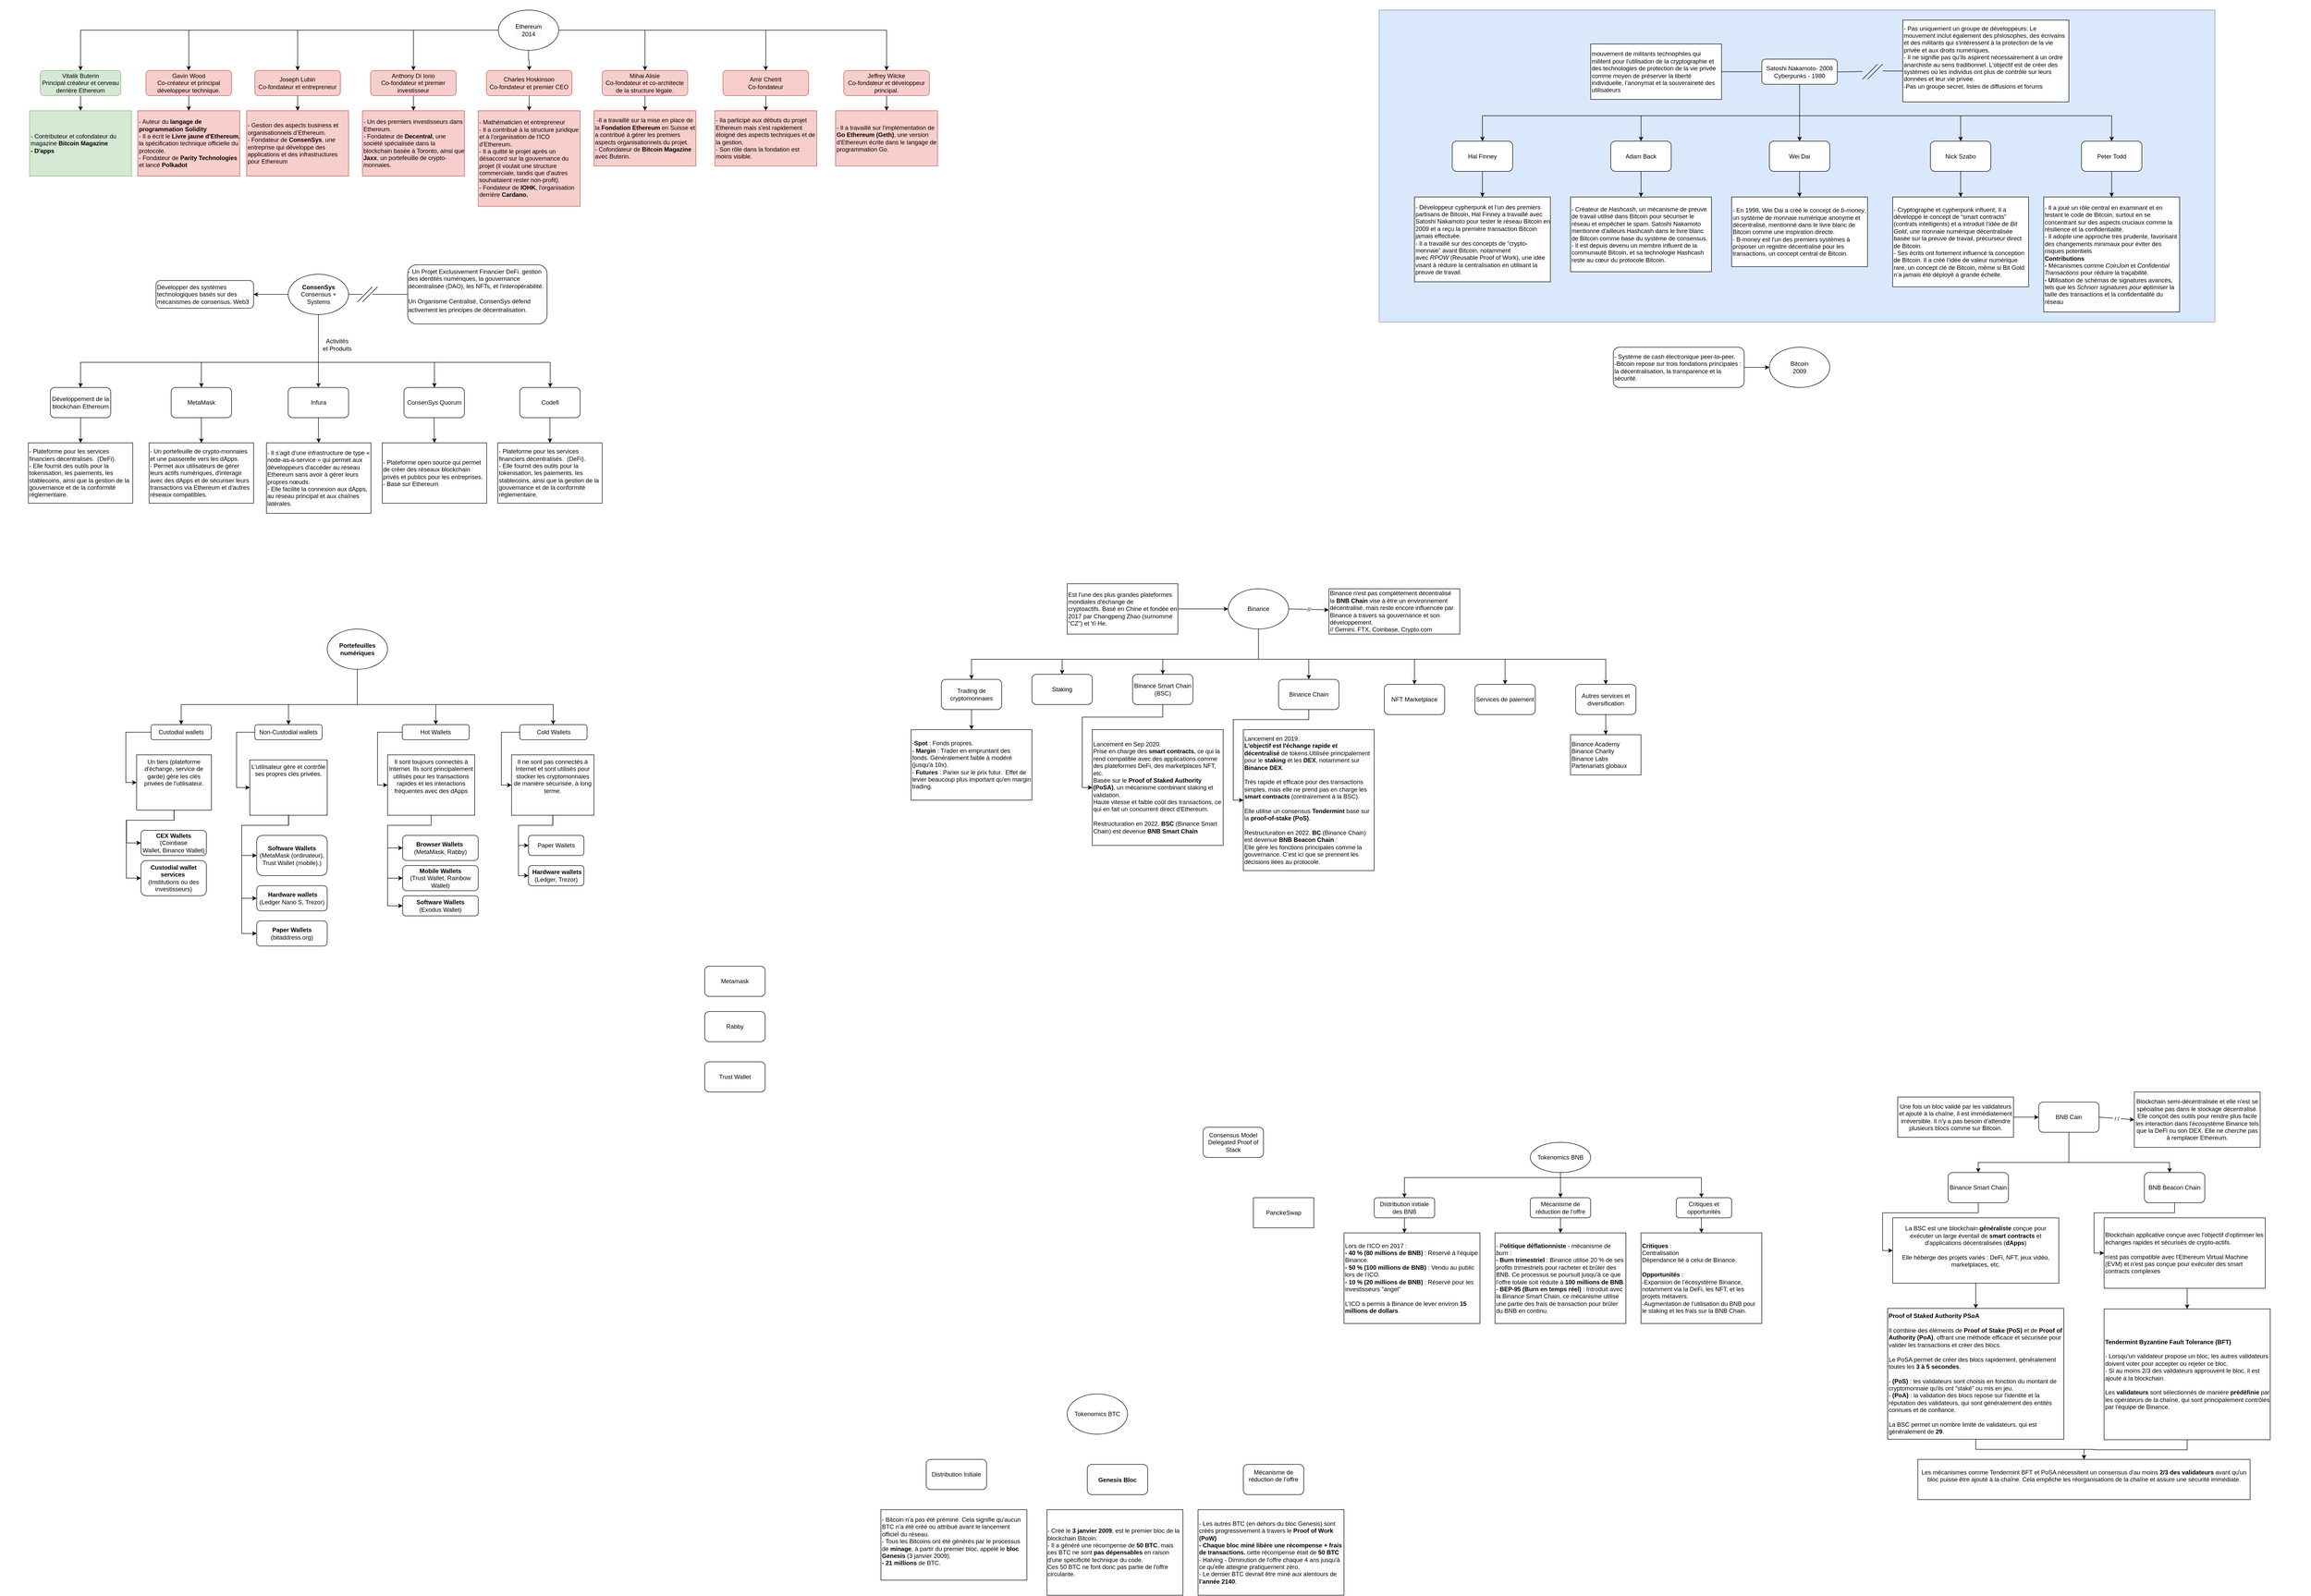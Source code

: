 <mxfile version="25.0.3">
  <diagram name="Page-1" id="_voRB7Y6iMDA6GGgN8ft">
    <mxGraphModel dx="991" dy="563" grid="1" gridSize="10" guides="0" tooltips="1" connect="1" arrows="1" fold="1" page="1" pageScale="1" pageWidth="827" pageHeight="1169" math="0" shadow="0">
      <root>
        <mxCell id="0" />
        <mxCell id="1" parent="0" />
        <mxCell id="M7vpgcogCTqzijaIfb5J-30" value="" style="rounded=0;whiteSpace=wrap;html=1;strokeColor=none;" parent="1" vertex="1">
          <mxGeometry x="2690" y="2300" width="890" height="390" as="geometry" />
        </mxCell>
        <mxCell id="M7vpgcogCTqzijaIfb5J-29" value="" style="rounded=0;whiteSpace=wrap;html=1;strokeColor=none;" parent="1" vertex="1">
          <mxGeometry x="1830" y="1190" width="1500" height="610" as="geometry" />
        </mxCell>
        <mxCell id="M7vpgcogCTqzijaIfb5J-21" value="" style="rounded=0;whiteSpace=wrap;html=1;strokeColor=none;" parent="1" vertex="1">
          <mxGeometry x="3750" y="2170" width="890" height="880" as="geometry" />
        </mxCell>
        <mxCell id="1MkHPFC1iVQuffIMI8So-28" value="" style="rounded=0;whiteSpace=wrap;html=1;strokeColor=none;" parent="1" vertex="1">
          <mxGeometry x="220" y="1220" width="1060" height="760" as="geometry" />
        </mxCell>
        <mxCell id="3sWl9bdjO9z3tYgHTGhD-47" value="" style="rounded=0;whiteSpace=wrap;html=1;strokeColor=#6c8ebf;fillColor=#dae8fc;" parent="1" vertex="1">
          <mxGeometry x="2790" y="60" width="1660" height="620" as="geometry" />
        </mxCell>
        <mxCell id="WtHiP-zUXW_M2bAxR0jx-71" value="" style="rounded=0;whiteSpace=wrap;html=1;strokeColor=none;" parent="1" vertex="1">
          <mxGeometry x="90" y="40" width="1860" height="440" as="geometry" />
        </mxCell>
        <mxCell id="WtHiP-zUXW_M2bAxR0jx-70" value="" style="rounded=0;whiteSpace=wrap;html=1;strokeColor=none;" parent="1" vertex="1">
          <mxGeometry x="50" y="540" width="1270" height="580" as="geometry" />
        </mxCell>
        <mxCell id="WtHiP-zUXW_M2bAxR0jx-74" style="edgeStyle=orthogonalEdgeStyle;rounded=0;orthogonalLoop=1;jettySize=auto;html=1;entryX=0.5;entryY=0;entryDx=0;entryDy=0;" parent="1" source="WtHiP-zUXW_M2bAxR0jx-1" target="WtHiP-zUXW_M2bAxR0jx-6" edge="1">
          <mxGeometry relative="1" as="geometry" />
        </mxCell>
        <mxCell id="WtHiP-zUXW_M2bAxR0jx-1" value="Vitalik Buterin&lt;br&gt;&lt;div&gt;Principal créateur et cerveau derrière Ethereum&lt;br&gt;&lt;/div&gt;" style="rounded=1;whiteSpace=wrap;html=1;fillColor=#d5e8d4;strokeColor=#82b366;" parent="1" vertex="1">
          <mxGeometry x="130" y="180" width="160" height="50" as="geometry" />
        </mxCell>
        <mxCell id="WtHiP-zUXW_M2bAxR0jx-21" style="edgeStyle=orthogonalEdgeStyle;rounded=0;orthogonalLoop=1;jettySize=auto;html=1;entryX=0.5;entryY=0;entryDx=0;entryDy=0;" parent="1" source="WtHiP-zUXW_M2bAxR0jx-2" target="WtHiP-zUXW_M2bAxR0jx-1" edge="1">
          <mxGeometry relative="1" as="geometry">
            <Array as="points">
              <mxPoint x="210" y="100" />
            </Array>
          </mxGeometry>
        </mxCell>
        <mxCell id="WtHiP-zUXW_M2bAxR0jx-22" style="edgeStyle=orthogonalEdgeStyle;rounded=0;orthogonalLoop=1;jettySize=auto;html=1;" parent="1" source="WtHiP-zUXW_M2bAxR0jx-2" target="WtHiP-zUXW_M2bAxR0jx-3" edge="1">
          <mxGeometry relative="1" as="geometry" />
        </mxCell>
        <mxCell id="WtHiP-zUXW_M2bAxR0jx-23" style="edgeStyle=orthogonalEdgeStyle;rounded=0;orthogonalLoop=1;jettySize=auto;html=1;" parent="1" source="WtHiP-zUXW_M2bAxR0jx-2" target="WtHiP-zUXW_M2bAxR0jx-7" edge="1">
          <mxGeometry relative="1" as="geometry" />
        </mxCell>
        <mxCell id="WtHiP-zUXW_M2bAxR0jx-24" style="edgeStyle=orthogonalEdgeStyle;rounded=0;orthogonalLoop=1;jettySize=auto;html=1;" parent="1" source="WtHiP-zUXW_M2bAxR0jx-2" target="WtHiP-zUXW_M2bAxR0jx-10" edge="1">
          <mxGeometry relative="1" as="geometry" />
        </mxCell>
        <mxCell id="WtHiP-zUXW_M2bAxR0jx-25" style="edgeStyle=orthogonalEdgeStyle;rounded=0;orthogonalLoop=1;jettySize=auto;html=1;" parent="1" source="WtHiP-zUXW_M2bAxR0jx-2" target="WtHiP-zUXW_M2bAxR0jx-15" edge="1">
          <mxGeometry relative="1" as="geometry" />
        </mxCell>
        <mxCell id="WtHiP-zUXW_M2bAxR0jx-26" style="edgeStyle=orthogonalEdgeStyle;rounded=0;orthogonalLoop=1;jettySize=auto;html=1;" parent="1" source="WtHiP-zUXW_M2bAxR0jx-2" target="WtHiP-zUXW_M2bAxR0jx-16" edge="1">
          <mxGeometry relative="1" as="geometry" />
        </mxCell>
        <mxCell id="WtHiP-zUXW_M2bAxR0jx-27" style="edgeStyle=orthogonalEdgeStyle;rounded=0;orthogonalLoop=1;jettySize=auto;html=1;" parent="1" source="WtHiP-zUXW_M2bAxR0jx-2" target="WtHiP-zUXW_M2bAxR0jx-18" edge="1">
          <mxGeometry relative="1" as="geometry" />
        </mxCell>
        <mxCell id="WtHiP-zUXW_M2bAxR0jx-28" style="edgeStyle=orthogonalEdgeStyle;rounded=0;orthogonalLoop=1;jettySize=auto;html=1;entryX=0.5;entryY=0;entryDx=0;entryDy=0;" parent="1" source="WtHiP-zUXW_M2bAxR0jx-2" target="WtHiP-zUXW_M2bAxR0jx-20" edge="1">
          <mxGeometry relative="1" as="geometry" />
        </mxCell>
        <mxCell id="WtHiP-zUXW_M2bAxR0jx-2" value="&lt;meta charset=&quot;utf-8&quot;&gt;&lt;span style=&quot;color: rgb(0, 0, 0); font-family: Helvetica; font-size: 12px; font-style: normal; font-variant-ligatures: normal; font-variant-caps: normal; font-weight: 400; letter-spacing: normal; orphans: 2; text-align: center; text-indent: 0px; text-transform: none; widows: 2; word-spacing: 0px; -webkit-text-stroke-width: 0px; white-space: normal; background-color: rgb(251, 251, 251); text-decoration-thickness: initial; text-decoration-style: initial; text-decoration-color: initial; display: inline !important; float: none;&quot;&gt;Ethereum&lt;/span&gt;&lt;div style=&quot;forced-color-adjust: none; color: rgb(0, 0, 0); font-family: Helvetica; font-size: 12px; font-style: normal; font-variant-ligatures: normal; font-variant-caps: normal; font-weight: 400; letter-spacing: normal; orphans: 2; text-align: center; text-indent: 0px; text-transform: none; widows: 2; word-spacing: 0px; -webkit-text-stroke-width: 0px; white-space: normal; background-color: rgb(251, 251, 251); text-decoration-thickness: initial; text-decoration-style: initial; text-decoration-color: initial;&quot;&gt;2014&lt;/div&gt;" style="ellipse;whiteSpace=wrap;html=1;" parent="1" vertex="1">
          <mxGeometry x="1040" y="60" width="120" height="80" as="geometry" />
        </mxCell>
        <mxCell id="WtHiP-zUXW_M2bAxR0jx-75" style="edgeStyle=orthogonalEdgeStyle;rounded=0;orthogonalLoop=1;jettySize=auto;html=1;entryX=0.5;entryY=0;entryDx=0;entryDy=0;" parent="1" source="WtHiP-zUXW_M2bAxR0jx-3" target="WtHiP-zUXW_M2bAxR0jx-4" edge="1">
          <mxGeometry relative="1" as="geometry" />
        </mxCell>
        <mxCell id="WtHiP-zUXW_M2bAxR0jx-3" value="Gavin Wood&lt;div&gt;Co-créateur et principal développeur technique.&lt;br&gt;&lt;/div&gt;" style="rounded=1;whiteSpace=wrap;html=1;fillColor=#f8cecc;strokeColor=#b85450;" parent="1" vertex="1">
          <mxGeometry x="340" y="180" width="170" height="50" as="geometry" />
        </mxCell>
        <mxCell id="WtHiP-zUXW_M2bAxR0jx-4" value="&lt;span style=&quot;background-color: initial;&quot;&gt;- Auteur du &lt;/span&gt;&lt;strong style=&quot;background-color: initial;&quot;&gt;langage de programmation Solidity&lt;/strong&gt;&lt;span style=&quot;background-color: initial;&quot;&gt;&amp;nbsp;&lt;/span&gt;&lt;br&gt;&lt;span style=&quot;background-color: initial;&quot;&gt;- Il a écrit le &lt;/span&gt;&lt;strong style=&quot;background-color: initial;&quot;&gt;Livre jaune d&#39;Ethereum&lt;/strong&gt;&lt;span style=&quot;background-color: initial;&quot;&gt;, la spécification technique officielle du protocole.&lt;/span&gt;&lt;div&gt;&lt;span style=&quot;background-color: initial;&quot;&gt;- Fondateur de&amp;nbsp;&lt;/span&gt;&lt;strong style=&quot;background-color: initial;&quot;&gt;Parity Technologies&lt;/strong&gt;&lt;span style=&quot;background-color: initial;&quot;&gt; et lancé &lt;/span&gt;&lt;strong style=&quot;background-color: initial;&quot;&gt;Polkadot&lt;/strong&gt;&lt;/div&gt;" style="rounded=0;whiteSpace=wrap;html=1;align=left;fillColor=#f8cecc;strokeColor=#b85450;" parent="1" vertex="1">
          <mxGeometry x="323.75" y="260" width="202.5" height="130" as="geometry" />
        </mxCell>
        <mxCell id="WtHiP-zUXW_M2bAxR0jx-6" value="- Contributeur et cofondateur du magazine&amp;nbsp;&lt;strong&gt;Bitcoin Magazine&lt;/strong&gt;&lt;div&gt;&lt;strong&gt;- D&#39;apps&lt;/strong&gt;&lt;/div&gt;" style="rounded=0;whiteSpace=wrap;html=1;align=left;fillColor=#d5e8d4;strokeColor=#82b366;" parent="1" vertex="1">
          <mxGeometry x="108.75" y="260" width="202.5" height="130" as="geometry" />
        </mxCell>
        <mxCell id="WtHiP-zUXW_M2bAxR0jx-29" style="edgeStyle=orthogonalEdgeStyle;rounded=0;orthogonalLoop=1;jettySize=auto;html=1;" parent="1" source="WtHiP-zUXW_M2bAxR0jx-7" target="WtHiP-zUXW_M2bAxR0jx-8" edge="1">
          <mxGeometry relative="1" as="geometry" />
        </mxCell>
        <mxCell id="WtHiP-zUXW_M2bAxR0jx-7" value="&lt;div&gt;Joseph Lubin&lt;br&gt;&lt;/div&gt;&lt;div&gt;Co-fondateur et entrepreneur&lt;br&gt;&lt;/div&gt;" style="rounded=1;whiteSpace=wrap;html=1;fillColor=#f8cecc;strokeColor=#b85450;" parent="1" vertex="1">
          <mxGeometry x="556.25" y="180" width="170" height="50" as="geometry" />
        </mxCell>
        <mxCell id="WtHiP-zUXW_M2bAxR0jx-8" value="- Gestion des aspects business et organisationnels d’Ethereum.&amp;nbsp;&lt;div&gt;- Fondateur de&amp;nbsp;&lt;strong&gt;ConsenSys&lt;/strong&gt;, une entreprise qui développe des applications et des infrastructures pour Ethereum&lt;br&gt;&lt;/div&gt;" style="rounded=0;whiteSpace=wrap;html=1;align=left;fillColor=#f8cecc;strokeColor=#b85450;" parent="1" vertex="1">
          <mxGeometry x="540" y="260" width="202.5" height="130" as="geometry" />
        </mxCell>
        <mxCell id="WtHiP-zUXW_M2bAxR0jx-9" value="&lt;div&gt;- Un des premiers investisseurs dans Ethereum.&lt;/div&gt;&lt;div&gt;- Fondateur de&amp;nbsp;&lt;strong&gt;Decentral&lt;/strong&gt;, une société spécialisée dans la blockchain basée à Toronto, ainsi que &lt;strong&gt;Jaxx&lt;/strong&gt;, un portefeuille de crypto-monnaies.&lt;br&gt;&lt;/div&gt;" style="rounded=0;whiteSpace=wrap;html=1;align=left;fillColor=#f8cecc;strokeColor=#b85450;" parent="1" vertex="1">
          <mxGeometry x="770" y="260" width="202.5" height="130" as="geometry" />
        </mxCell>
        <mxCell id="WtHiP-zUXW_M2bAxR0jx-76" style="edgeStyle=orthogonalEdgeStyle;rounded=0;orthogonalLoop=1;jettySize=auto;html=1;entryX=0.5;entryY=0;entryDx=0;entryDy=0;" parent="1" source="WtHiP-zUXW_M2bAxR0jx-10" target="WtHiP-zUXW_M2bAxR0jx-9" edge="1">
          <mxGeometry relative="1" as="geometry" />
        </mxCell>
        <mxCell id="WtHiP-zUXW_M2bAxR0jx-10" value="&lt;div&gt;Anthony Di Iorio&lt;/div&gt;&lt;div&gt;&lt;span style=&quot;background-color: initial;&quot;&gt;Co-fondateur et premier investisseur&lt;/span&gt;&lt;/div&gt;" style="rounded=1;whiteSpace=wrap;html=1;fillColor=#f8cecc;strokeColor=#b85450;" parent="1" vertex="1">
          <mxGeometry x="786.25" y="180" width="170" height="50" as="geometry" />
        </mxCell>
        <mxCell id="WtHiP-zUXW_M2bAxR0jx-11" value="&lt;div&gt;- Mathématicien et entrepreneur&lt;/div&gt;&lt;div&gt;- Il a contribué à la structure juridique et à l’organisation de l&#39;ICO d’Ethereum.&amp;nbsp;&lt;/div&gt;&lt;div&gt;- Il a quitté le projet après un désaccord sur la gouvernance du projet (il voulait une structure commerciale, tandis que d&#39;autres souhaitaient rester non-profit).&amp;nbsp;&lt;/div&gt;&lt;div&gt;- Fondateur de&amp;nbsp;&lt;strong&gt;IOHK&lt;/strong&gt;, l&#39;organisation derrière &lt;strong&gt;Cardano.&lt;/strong&gt;&lt;br&gt;&lt;/div&gt;" style="rounded=0;whiteSpace=wrap;html=1;align=left;fillColor=#f8cecc;strokeColor=#b85450;" parent="1" vertex="1">
          <mxGeometry x="1000" y="260" width="202.5" height="190" as="geometry" />
        </mxCell>
        <mxCell id="WtHiP-zUXW_M2bAxR0jx-13" value="&lt;div&gt;&amp;nbsp;-Il a travaillé sur la mise en place de la &lt;strong&gt;Fondation Ethereum&lt;/strong&gt; en Suisse et a contribué à gérer les premiers aspects organisationnels du projet.&amp;nbsp;&lt;/div&gt;&lt;div&gt;- Cofondateur de &lt;strong&gt;Bitcoin Magazine&lt;/strong&gt; avec Buterin.&lt;br&gt;&lt;/div&gt;" style="rounded=0;whiteSpace=wrap;html=1;align=left;fillColor=#f8cecc;strokeColor=#b85450;" parent="1" vertex="1">
          <mxGeometry x="1230" y="260" width="202.5" height="110" as="geometry" />
        </mxCell>
        <mxCell id="WtHiP-zUXW_M2bAxR0jx-77" style="edgeStyle=orthogonalEdgeStyle;rounded=0;orthogonalLoop=1;jettySize=auto;html=1;entryX=0.5;entryY=0;entryDx=0;entryDy=0;" parent="1" source="WtHiP-zUXW_M2bAxR0jx-15" target="WtHiP-zUXW_M2bAxR0jx-11" edge="1">
          <mxGeometry relative="1" as="geometry" />
        </mxCell>
        <mxCell id="WtHiP-zUXW_M2bAxR0jx-15" value="&lt;div&gt;&lt;span style=&quot;background-color: initial;&quot;&gt;Charles Hoskinson&lt;/span&gt;&lt;/div&gt;&lt;div&gt;&lt;span style=&quot;background-color: initial;&quot;&gt;Co-fondateur et premier CEO&lt;/span&gt;&lt;br&gt;&lt;/div&gt;" style="rounded=1;whiteSpace=wrap;html=1;fillColor=#f8cecc;strokeColor=#b85450;" parent="1" vertex="1">
          <mxGeometry x="1016.25" y="180" width="170" height="50" as="geometry" />
        </mxCell>
        <mxCell id="WtHiP-zUXW_M2bAxR0jx-78" style="edgeStyle=orthogonalEdgeStyle;rounded=0;orthogonalLoop=1;jettySize=auto;html=1;entryX=0.5;entryY=0;entryDx=0;entryDy=0;" parent="1" source="WtHiP-zUXW_M2bAxR0jx-16" target="WtHiP-zUXW_M2bAxR0jx-13" edge="1">
          <mxGeometry relative="1" as="geometry" />
        </mxCell>
        <mxCell id="WtHiP-zUXW_M2bAxR0jx-16" value="&lt;div&gt;&lt;span style=&quot;background-color: initial;&quot;&gt;Mihai Alisie&lt;/span&gt;&lt;/div&gt;&lt;div&gt;Co-fondateur et co-architecte de la structure légale.&lt;br&gt;&lt;/div&gt;" style="rounded=1;whiteSpace=wrap;html=1;fillColor=#f8cecc;strokeColor=#b85450;" parent="1" vertex="1">
          <mxGeometry x="1246.25" y="180" width="170" height="50" as="geometry" />
        </mxCell>
        <mxCell id="WtHiP-zUXW_M2bAxR0jx-17" value="&lt;div&gt;- Ila participé aux débuts du projet Ethereum mais s&#39;est rapidement éloigné des aspects techniques et de la gestion.&amp;nbsp;&lt;/div&gt;&lt;div&gt;- Son rôle dans la fondation est moins visible.&lt;br&gt;&lt;/div&gt;" style="rounded=0;whiteSpace=wrap;html=1;align=left;fillColor=#f8cecc;strokeColor=#b85450;" parent="1" vertex="1">
          <mxGeometry x="1470" y="260" width="202.5" height="110" as="geometry" />
        </mxCell>
        <mxCell id="WtHiP-zUXW_M2bAxR0jx-79" style="edgeStyle=orthogonalEdgeStyle;rounded=0;orthogonalLoop=1;jettySize=auto;html=1;entryX=0.5;entryY=0;entryDx=0;entryDy=0;" parent="1" source="WtHiP-zUXW_M2bAxR0jx-18" target="WtHiP-zUXW_M2bAxR0jx-17" edge="1">
          <mxGeometry relative="1" as="geometry" />
        </mxCell>
        <mxCell id="WtHiP-zUXW_M2bAxR0jx-18" value="&lt;div&gt;&lt;span style=&quot;background-color: initial;&quot;&gt;Amir Chetrit&lt;/span&gt;&lt;/div&gt;&lt;div&gt;&lt;span style=&quot;background-color: initial;&quot;&gt;Co-fondateur&lt;/span&gt;&lt;br&gt;&lt;/div&gt;" style="rounded=1;whiteSpace=wrap;html=1;fillColor=#f8cecc;strokeColor=#b85450;" parent="1" vertex="1">
          <mxGeometry x="1486.25" y="180" width="170" height="50" as="geometry" />
        </mxCell>
        <mxCell id="WtHiP-zUXW_M2bAxR0jx-19" value="&lt;div&gt;- Il a travaillé sur l&#39;implémentation de &lt;strong&gt;Go Ethereum (Geth)&lt;/strong&gt;, une version d&#39;Ethereum écrite dans le langage de programmation Go.&amp;nbsp;&lt;/div&gt;" style="rounded=0;whiteSpace=wrap;html=1;align=left;fillColor=#f8cecc;strokeColor=#b85450;" parent="1" vertex="1">
          <mxGeometry x="1710" y="260" width="202.5" height="110" as="geometry" />
        </mxCell>
        <mxCell id="WtHiP-zUXW_M2bAxR0jx-80" style="edgeStyle=orthogonalEdgeStyle;rounded=0;orthogonalLoop=1;jettySize=auto;html=1;entryX=0.5;entryY=0;entryDx=0;entryDy=0;" parent="1" source="WtHiP-zUXW_M2bAxR0jx-20" target="WtHiP-zUXW_M2bAxR0jx-19" edge="1">
          <mxGeometry relative="1" as="geometry" />
        </mxCell>
        <mxCell id="WtHiP-zUXW_M2bAxR0jx-20" value="&lt;div&gt;Jeffrey Wilcke&lt;br&gt;&lt;/div&gt;&lt;div&gt;Co-fondateur et développeur principal.&lt;br&gt;&lt;/div&gt;" style="rounded=1;whiteSpace=wrap;html=1;fillColor=#f8cecc;strokeColor=#b85450;" parent="1" vertex="1">
          <mxGeometry x="1726.25" y="180" width="170" height="50" as="geometry" />
        </mxCell>
        <mxCell id="WtHiP-zUXW_M2bAxR0jx-32" style="edgeStyle=orthogonalEdgeStyle;rounded=0;orthogonalLoop=1;jettySize=auto;html=1;entryX=1;entryY=0.5;entryDx=0;entryDy=0;" parent="1" source="WtHiP-zUXW_M2bAxR0jx-30" target="WtHiP-zUXW_M2bAxR0jx-31" edge="1">
          <mxGeometry relative="1" as="geometry" />
        </mxCell>
        <mxCell id="WtHiP-zUXW_M2bAxR0jx-39" style="edgeStyle=orthogonalEdgeStyle;rounded=0;orthogonalLoop=1;jettySize=auto;html=1;" parent="1" source="WtHiP-zUXW_M2bAxR0jx-30" target="WtHiP-zUXW_M2bAxR0jx-36" edge="1">
          <mxGeometry relative="1" as="geometry" />
        </mxCell>
        <mxCell id="WtHiP-zUXW_M2bAxR0jx-44" style="edgeStyle=orthogonalEdgeStyle;rounded=0;orthogonalLoop=1;jettySize=auto;html=1;exitX=0.5;exitY=1;exitDx=0;exitDy=0;" parent="1" source="WtHiP-zUXW_M2bAxR0jx-30" target="WtHiP-zUXW_M2bAxR0jx-37" edge="1">
          <mxGeometry relative="1" as="geometry">
            <Array as="points">
              <mxPoint x="682" y="760" />
              <mxPoint x="913" y="760" />
            </Array>
          </mxGeometry>
        </mxCell>
        <mxCell id="WtHiP-zUXW_M2bAxR0jx-46" style="edgeStyle=orthogonalEdgeStyle;rounded=0;orthogonalLoop=1;jettySize=auto;html=1;entryX=0.5;entryY=0;entryDx=0;entryDy=0;exitX=0.5;exitY=1;exitDx=0;exitDy=0;" parent="1" source="WtHiP-zUXW_M2bAxR0jx-30" target="WtHiP-zUXW_M2bAxR0jx-35" edge="1">
          <mxGeometry relative="1" as="geometry">
            <Array as="points">
              <mxPoint x="682" y="760" />
              <mxPoint x="450" y="760" />
            </Array>
          </mxGeometry>
        </mxCell>
        <mxCell id="WtHiP-zUXW_M2bAxR0jx-47" style="edgeStyle=orthogonalEdgeStyle;rounded=0;orthogonalLoop=1;jettySize=auto;html=1;exitX=0.5;exitY=1;exitDx=0;exitDy=0;" parent="1" source="WtHiP-zUXW_M2bAxR0jx-30" target="WtHiP-zUXW_M2bAxR0jx-34" edge="1">
          <mxGeometry relative="1" as="geometry">
            <Array as="points">
              <mxPoint x="682" y="760" />
              <mxPoint x="210" y="760" />
            </Array>
          </mxGeometry>
        </mxCell>
        <mxCell id="WtHiP-zUXW_M2bAxR0jx-49" style="edgeStyle=orthogonalEdgeStyle;rounded=0;orthogonalLoop=1;jettySize=auto;html=1;exitX=0.5;exitY=1;exitDx=0;exitDy=0;" parent="1" source="WtHiP-zUXW_M2bAxR0jx-30" target="WtHiP-zUXW_M2bAxR0jx-38" edge="1">
          <mxGeometry relative="1" as="geometry">
            <Array as="points">
              <mxPoint x="682" y="760" />
              <mxPoint x="1143" y="760" />
            </Array>
          </mxGeometry>
        </mxCell>
        <mxCell id="WtHiP-zUXW_M2bAxR0jx-30" value="&lt;b&gt;ConsenSys&lt;/b&gt;&lt;div&gt;Consensus + Systems&lt;/div&gt;" style="ellipse;whiteSpace=wrap;html=1;" parent="1" vertex="1">
          <mxGeometry x="622.5" y="585" width="120" height="80" as="geometry" />
        </mxCell>
        <mxCell id="WtHiP-zUXW_M2bAxR0jx-31" value="Développer des systèmes technologiques basés sur des mécanismes de consensus. Web3" style="rounded=1;whiteSpace=wrap;html=1;align=left;" parent="1" vertex="1">
          <mxGeometry x="360" y="597.5" width="193.75" height="55" as="geometry" />
        </mxCell>
        <mxCell id="WtHiP-zUXW_M2bAxR0jx-54" style="edgeStyle=orthogonalEdgeStyle;rounded=0;orthogonalLoop=1;jettySize=auto;html=1;" parent="1" source="WtHiP-zUXW_M2bAxR0jx-34" target="WtHiP-zUXW_M2bAxR0jx-53" edge="1">
          <mxGeometry relative="1" as="geometry" />
        </mxCell>
        <mxCell id="WtHiP-zUXW_M2bAxR0jx-34" value="&lt;meta charset=&quot;utf-8&quot;&gt;Développement de la blockchain Ethereum" style="rounded=1;whiteSpace=wrap;html=1;" parent="1" vertex="1">
          <mxGeometry x="150" y="810" width="120" height="60" as="geometry" />
        </mxCell>
        <mxCell id="WtHiP-zUXW_M2bAxR0jx-55" style="edgeStyle=orthogonalEdgeStyle;rounded=0;orthogonalLoop=1;jettySize=auto;html=1;" parent="1" source="WtHiP-zUXW_M2bAxR0jx-35" target="WtHiP-zUXW_M2bAxR0jx-52" edge="1">
          <mxGeometry relative="1" as="geometry" />
        </mxCell>
        <mxCell id="WtHiP-zUXW_M2bAxR0jx-35" value="MetaMask" style="rounded=1;whiteSpace=wrap;html=1;" parent="1" vertex="1">
          <mxGeometry x="390" y="810" width="120" height="60" as="geometry" />
        </mxCell>
        <mxCell id="WtHiP-zUXW_M2bAxR0jx-56" style="edgeStyle=orthogonalEdgeStyle;rounded=0;orthogonalLoop=1;jettySize=auto;html=1;" parent="1" source="WtHiP-zUXW_M2bAxR0jx-36" target="WtHiP-zUXW_M2bAxR0jx-51" edge="1">
          <mxGeometry relative="1" as="geometry" />
        </mxCell>
        <mxCell id="WtHiP-zUXW_M2bAxR0jx-36" value="Infura" style="rounded=1;whiteSpace=wrap;html=1;" parent="1" vertex="1">
          <mxGeometry x="622.5" y="810" width="120" height="60" as="geometry" />
        </mxCell>
        <mxCell id="WtHiP-zUXW_M2bAxR0jx-57" style="edgeStyle=orthogonalEdgeStyle;rounded=0;orthogonalLoop=1;jettySize=auto;html=1;" parent="1" source="WtHiP-zUXW_M2bAxR0jx-37" target="WtHiP-zUXW_M2bAxR0jx-50" edge="1">
          <mxGeometry relative="1" as="geometry" />
        </mxCell>
        <mxCell id="WtHiP-zUXW_M2bAxR0jx-37" value="ConsenSys Quorum" style="rounded=1;whiteSpace=wrap;html=1;" parent="1" vertex="1">
          <mxGeometry x="852.5" y="810" width="120" height="60" as="geometry" />
        </mxCell>
        <mxCell id="WtHiP-zUXW_M2bAxR0jx-58" style="edgeStyle=orthogonalEdgeStyle;rounded=0;orthogonalLoop=1;jettySize=auto;html=1;" parent="1" source="WtHiP-zUXW_M2bAxR0jx-38" target="WtHiP-zUXW_M2bAxR0jx-48" edge="1">
          <mxGeometry relative="1" as="geometry" />
        </mxCell>
        <mxCell id="WtHiP-zUXW_M2bAxR0jx-38" value="Codefi" style="rounded=1;whiteSpace=wrap;html=1;" parent="1" vertex="1">
          <mxGeometry x="1082.5" y="810" width="120" height="60" as="geometry" />
        </mxCell>
        <mxCell id="WtHiP-zUXW_M2bAxR0jx-48" value="- Plateforme pour les services financiers décentralisés.&amp;nbsp;&amp;nbsp;(DeFi).&lt;div&gt;- Elle fournit des outils pour la tokenisation, les paiements, les stablecoins, ainsi que la gestion de la gouvernance et de la conformité réglementaire.&lt;/div&gt;" style="rounded=0;whiteSpace=wrap;html=1;align=left;" parent="1" vertex="1">
          <mxGeometry x="1038.75" y="920" width="207.5" height="120" as="geometry" />
        </mxCell>
        <mxCell id="WtHiP-zUXW_M2bAxR0jx-50" value="- Plateforme open source qui permet de créer des réseaux blockchain privés et publics pour les entreprises.&lt;div&gt;- Basé sur Ethereum&lt;/div&gt;" style="rounded=0;whiteSpace=wrap;html=1;align=left;" parent="1" vertex="1">
          <mxGeometry x="809.38" y="920" width="207.5" height="120" as="geometry" />
        </mxCell>
        <mxCell id="WtHiP-zUXW_M2bAxR0jx-51" value="- Il s’agit d’une infrastructure de type « node-as-a-service » qui permet aux développeurs d&#39;accéder au réseau Ethereum sans avoir à gérer leurs propres nœuds.&amp;nbsp;&lt;div&gt;- Elle facilite la connexion aux dApps, au réseau principal et aux chaînes latérales.&lt;br&gt;&lt;/div&gt;" style="rounded=0;whiteSpace=wrap;html=1;align=left;" parent="1" vertex="1">
          <mxGeometry x="579.38" y="920" width="207.5" height="140" as="geometry" />
        </mxCell>
        <mxCell id="WtHiP-zUXW_M2bAxR0jx-52" value="- Un portefeuille de crypto-monnaies et une passerelle vers les dApps.&lt;div&gt;- Permet aux utilisateurs de gérer leurs actifs numériques, d&#39;interagir avec des dApps et de sécuriser leurs transactions via Ethereum et d&#39;autres réseaux compatibles.&lt;br&gt;&lt;/div&gt;" style="rounded=0;whiteSpace=wrap;html=1;align=left;" parent="1" vertex="1">
          <mxGeometry x="346.25" y="920" width="207.5" height="120" as="geometry" />
        </mxCell>
        <mxCell id="WtHiP-zUXW_M2bAxR0jx-53" value="- Plateforme pour les services financiers décentralisés.&amp;nbsp;&amp;nbsp;(DeFi).&lt;div&gt;- Elle fournit des outils pour la tokenisation, les paiements, les stablecoins, ainsi que la gestion de la gouvernance et de la conformité réglementaire.&lt;/div&gt;" style="rounded=0;whiteSpace=wrap;html=1;align=left;" parent="1" vertex="1">
          <mxGeometry x="106.25" y="920" width="207.5" height="120" as="geometry" />
        </mxCell>
        <mxCell id="WtHiP-zUXW_M2bAxR0jx-65" value="&lt;div&gt;&lt;div style=&quot;text-align: left;&quot;&gt;- Un Projet Exclusivement Financier DeFi.&amp;nbsp;&lt;span style=&quot;background-color: initial;&quot;&gt;gestion des&amp;nbsp;&lt;/span&gt;&lt;span style=&quot;background-color: initial;&quot;&gt;identités numériques&lt;/span&gt;&lt;span style=&quot;background-color: initial;&quot;&gt;, la&amp;nbsp;&lt;/span&gt;&lt;span style=&quot;background-color: initial;&quot;&gt;gouvernance décentralisée (DAO)&lt;/span&gt;&lt;span style=&quot;background-color: initial;&quot;&gt;, les&amp;nbsp;&lt;/span&gt;&lt;span style=&quot;background-color: initial;&quot;&gt;NFTs&lt;/span&gt;&lt;span style=&quot;background-color: initial;&quot;&gt;, et l&#39;&lt;/span&gt;&lt;span style=&quot;background-color: initial;&quot;&gt;interopérabilité&lt;/span&gt;&lt;span style=&quot;background-color: initial;&quot;&gt;.&lt;/span&gt;&lt;/div&gt;&lt;div&gt;&lt;h3 style=&quot;text-align: left;&quot;&gt;&lt;font style=&quot;font-size: 12px; font-weight: normal;&quot;&gt;Un Organisme Centralisé,&amp;nbsp;&lt;span style=&quot;background-color: initial;&quot;&gt;ConsenSys défend activement les principes de&amp;nbsp;&lt;/span&gt;&lt;span style=&quot;background-color: initial;&quot;&gt;décentralisation.&lt;/span&gt;&lt;/font&gt;&lt;/h3&gt;&lt;/div&gt;&lt;/div&gt;" style="rounded=1;whiteSpace=wrap;html=1;" parent="1" vertex="1">
          <mxGeometry x="860" y="566.25" width="276.75" height="117.5" as="geometry" />
        </mxCell>
        <mxCell id="WtHiP-zUXW_M2bAxR0jx-67" value="" style="group" parent="1" vertex="1" connectable="0">
          <mxGeometry x="760" y="610" width="40" height="30" as="geometry" />
        </mxCell>
        <mxCell id="WtHiP-zUXW_M2bAxR0jx-68" value="" style="group" parent="WtHiP-zUXW_M2bAxR0jx-67" vertex="1" connectable="0">
          <mxGeometry width="40" height="30" as="geometry" />
        </mxCell>
        <mxCell id="WtHiP-zUXW_M2bAxR0jx-60" value="" style="endArrow=none;html=1;rounded=0;exitX=1;exitY=0.5;exitDx=0;exitDy=0;" parent="WtHiP-zUXW_M2bAxR0jx-68" source="WtHiP-zUXW_M2bAxR0jx-30" edge="1">
          <mxGeometry width="50" height="50" relative="1" as="geometry">
            <mxPoint x="-30" y="200" as="sourcePoint" />
            <mxPoint x="10" y="15" as="targetPoint" />
          </mxGeometry>
        </mxCell>
        <mxCell id="WtHiP-zUXW_M2bAxR0jx-61" value="" style="endArrow=none;html=1;rounded=0;" parent="WtHiP-zUXW_M2bAxR0jx-68" edge="1">
          <mxGeometry width="50" height="50" relative="1" as="geometry">
            <mxPoint y="30" as="sourcePoint" />
            <mxPoint x="30" as="targetPoint" />
          </mxGeometry>
        </mxCell>
        <mxCell id="WtHiP-zUXW_M2bAxR0jx-62" value="" style="endArrow=none;html=1;rounded=0;" parent="WtHiP-zUXW_M2bAxR0jx-68" edge="1">
          <mxGeometry width="50" height="50" relative="1" as="geometry">
            <mxPoint x="10" y="30" as="sourcePoint" />
            <mxPoint x="40" as="targetPoint" />
          </mxGeometry>
        </mxCell>
        <mxCell id="WtHiP-zUXW_M2bAxR0jx-63" value="" style="endArrow=none;html=1;rounded=0;exitX=1;exitY=0.5;exitDx=0;exitDy=0;entryX=0;entryY=0.5;entryDx=0;entryDy=0;" parent="WtHiP-zUXW_M2bAxR0jx-68" target="WtHiP-zUXW_M2bAxR0jx-65" edge="1">
          <mxGeometry width="50" height="50" relative="1" as="geometry">
            <mxPoint x="30" y="14.74" as="sourcePoint" />
            <mxPoint x="80" y="13.75" as="targetPoint" />
          </mxGeometry>
        </mxCell>
        <mxCell id="WtHiP-zUXW_M2bAxR0jx-69" value="Activités et Produits" style="text;html=1;align=center;verticalAlign=middle;whiteSpace=wrap;rounded=0;" parent="1" vertex="1">
          <mxGeometry x="690" y="710" width="60" height="30" as="geometry" />
        </mxCell>
        <mxCell id="3sWl9bdjO9z3tYgHTGhD-1" value="Bitcoin&lt;div&gt;2009&lt;/div&gt;" style="ellipse;whiteSpace=wrap;html=1;" parent="1" vertex="1">
          <mxGeometry x="3565" y="730" width="120" height="80" as="geometry" />
        </mxCell>
        <mxCell id="3sWl9bdjO9z3tYgHTGhD-26" style="edgeStyle=orthogonalEdgeStyle;rounded=0;orthogonalLoop=1;jettySize=auto;html=1;" parent="1" source="3sWl9bdjO9z3tYgHTGhD-2" target="3sWl9bdjO9z3tYgHTGhD-8" edge="1">
          <mxGeometry relative="1" as="geometry" />
        </mxCell>
        <mxCell id="3sWl9bdjO9z3tYgHTGhD-27" style="edgeStyle=orthogonalEdgeStyle;rounded=0;orthogonalLoop=1;jettySize=auto;html=1;" parent="1" source="3sWl9bdjO9z3tYgHTGhD-2" target="3sWl9bdjO9z3tYgHTGhD-7" edge="1">
          <mxGeometry relative="1" as="geometry">
            <Array as="points">
              <mxPoint x="3625" y="270" />
              <mxPoint x="3310" y="270" />
            </Array>
          </mxGeometry>
        </mxCell>
        <mxCell id="3sWl9bdjO9z3tYgHTGhD-28" style="edgeStyle=orthogonalEdgeStyle;rounded=0;orthogonalLoop=1;jettySize=auto;html=1;" parent="1" source="3sWl9bdjO9z3tYgHTGhD-2" target="3sWl9bdjO9z3tYgHTGhD-5" edge="1">
          <mxGeometry relative="1" as="geometry">
            <Array as="points">
              <mxPoint x="3625" y="270" />
              <mxPoint x="2995" y="270" />
            </Array>
          </mxGeometry>
        </mxCell>
        <mxCell id="3sWl9bdjO9z3tYgHTGhD-29" style="edgeStyle=orthogonalEdgeStyle;rounded=0;orthogonalLoop=1;jettySize=auto;html=1;" parent="1" source="3sWl9bdjO9z3tYgHTGhD-2" target="3sWl9bdjO9z3tYgHTGhD-9" edge="1">
          <mxGeometry relative="1" as="geometry">
            <Array as="points">
              <mxPoint x="3625" y="270" />
              <mxPoint x="3945" y="270" />
            </Array>
          </mxGeometry>
        </mxCell>
        <mxCell id="3sWl9bdjO9z3tYgHTGhD-30" style="edgeStyle=orthogonalEdgeStyle;rounded=0;orthogonalLoop=1;jettySize=auto;html=1;" parent="1" source="3sWl9bdjO9z3tYgHTGhD-2" target="3sWl9bdjO9z3tYgHTGhD-21" edge="1">
          <mxGeometry relative="1" as="geometry">
            <Array as="points">
              <mxPoint x="3625" y="270" />
              <mxPoint x="4245" y="270" />
            </Array>
          </mxGeometry>
        </mxCell>
        <mxCell id="3sWl9bdjO9z3tYgHTGhD-32" style="edgeStyle=orthogonalEdgeStyle;rounded=0;orthogonalLoop=1;jettySize=auto;html=1;endArrow=none;endFill=0;" parent="1" source="3sWl9bdjO9z3tYgHTGhD-2" target="3sWl9bdjO9z3tYgHTGhD-31" edge="1">
          <mxGeometry relative="1" as="geometry" />
        </mxCell>
        <mxCell id="3sWl9bdjO9z3tYgHTGhD-2" value="Satoshi Nakamoto- 2008&lt;div&gt;Cyberpunks -&amp;nbsp;&lt;span style=&quot;background-color: initial;&quot;&gt;1980&lt;/span&gt;&lt;/div&gt;" style="rounded=1;whiteSpace=wrap;html=1;" parent="1" vertex="1">
          <mxGeometry x="3550" y="157.5" width="150" height="50" as="geometry" />
        </mxCell>
        <mxCell id="3sWl9bdjO9z3tYgHTGhD-4" style="edgeStyle=orthogonalEdgeStyle;rounded=0;orthogonalLoop=1;jettySize=auto;html=1;entryX=0;entryY=0.5;entryDx=0;entryDy=0;" parent="1" source="3sWl9bdjO9z3tYgHTGhD-3" target="3sWl9bdjO9z3tYgHTGhD-1" edge="1">
          <mxGeometry relative="1" as="geometry" />
        </mxCell>
        <mxCell id="3sWl9bdjO9z3tYgHTGhD-3" value="- Système de cash électronique peer-to-peer.&lt;div&gt;-&lt;span style=&quot;background-color: initial;&quot;&gt;Bitcoin repose sur trois fondations principales : la décentralisation, la transparence et la sécurité.&lt;/span&gt;&lt;/div&gt;" style="rounded=1;whiteSpace=wrap;html=1;align=left;" parent="1" vertex="1">
          <mxGeometry x="3255" y="730" width="260" height="80" as="geometry" />
        </mxCell>
        <mxCell id="3sWl9bdjO9z3tYgHTGhD-16" style="edgeStyle=orthogonalEdgeStyle;rounded=0;orthogonalLoop=1;jettySize=auto;html=1;entryX=0.5;entryY=0;entryDx=0;entryDy=0;" parent="1" source="3sWl9bdjO9z3tYgHTGhD-5" target="3sWl9bdjO9z3tYgHTGhD-15" edge="1">
          <mxGeometry relative="1" as="geometry" />
        </mxCell>
        <mxCell id="3sWl9bdjO9z3tYgHTGhD-5" value="Hal Finney" style="rounded=1;whiteSpace=wrap;html=1;" parent="1" vertex="1">
          <mxGeometry x="2935" y="320.5" width="120" height="60" as="geometry" />
        </mxCell>
        <mxCell id="3sWl9bdjO9z3tYgHTGhD-20" style="edgeStyle=orthogonalEdgeStyle;rounded=0;orthogonalLoop=1;jettySize=auto;html=1;" parent="1" source="3sWl9bdjO9z3tYgHTGhD-7" target="3sWl9bdjO9z3tYgHTGhD-19" edge="1">
          <mxGeometry relative="1" as="geometry" />
        </mxCell>
        <mxCell id="3sWl9bdjO9z3tYgHTGhD-7" value="Adam Back" style="rounded=1;whiteSpace=wrap;html=1;" parent="1" vertex="1">
          <mxGeometry x="3250" y="320.5" width="120" height="60" as="geometry" />
        </mxCell>
        <mxCell id="3sWl9bdjO9z3tYgHTGhD-17" style="edgeStyle=orthogonalEdgeStyle;rounded=0;orthogonalLoop=1;jettySize=auto;html=1;" parent="1" source="3sWl9bdjO9z3tYgHTGhD-8" target="3sWl9bdjO9z3tYgHTGhD-13" edge="1">
          <mxGeometry relative="1" as="geometry" />
        </mxCell>
        <mxCell id="3sWl9bdjO9z3tYgHTGhD-8" value="Wei Dai" style="rounded=1;whiteSpace=wrap;html=1;" parent="1" vertex="1">
          <mxGeometry x="3565" y="320.5" width="120" height="60" as="geometry" />
        </mxCell>
        <mxCell id="3sWl9bdjO9z3tYgHTGhD-18" style="edgeStyle=orthogonalEdgeStyle;rounded=0;orthogonalLoop=1;jettySize=auto;html=1;" parent="1" source="3sWl9bdjO9z3tYgHTGhD-9" target="3sWl9bdjO9z3tYgHTGhD-14" edge="1">
          <mxGeometry relative="1" as="geometry" />
        </mxCell>
        <mxCell id="3sWl9bdjO9z3tYgHTGhD-9" value="Nick Szabo" style="rounded=1;whiteSpace=wrap;html=1;" parent="1" vertex="1">
          <mxGeometry x="3885" y="320.5" width="120" height="60" as="geometry" />
        </mxCell>
        <mxCell id="3sWl9bdjO9z3tYgHTGhD-13" value="&lt;span style=&quot;forced-color-adjust: none; color: rgb(0, 0, 0); font-family: Helvetica; font-size: 12px; font-style: normal; font-variant-ligatures: normal; font-variant-caps: normal; font-weight: 400; letter-spacing: normal; orphans: 2; text-indent: 0px; text-transform: none; widows: 2; word-spacing: 0px; -webkit-text-stroke-width: 0px; white-space: normal; background-color: initial; text-decoration-thickness: initial; text-decoration-style: initial; text-decoration-color: initial;&quot;&gt;- En 1998, Wei Dai a créé le concept de&lt;span&gt;&amp;nbsp;&lt;/span&gt;&lt;/span&gt;&lt;em style=&quot;forced-color-adjust: none; color: rgb(0, 0, 0); font-family: Helvetica; font-size: 12px; font-variant-ligatures: normal; font-variant-caps: normal; font-weight: 400; letter-spacing: normal; orphans: 2; text-indent: 0px; text-transform: none; widows: 2; word-spacing: 0px; -webkit-text-stroke-width: 0px; white-space: normal; background-color: initial; text-decoration-thickness: initial; text-decoration-style: initial; text-decoration-color: initial;&quot;&gt;b-money&lt;/em&gt;&lt;span style=&quot;forced-color-adjust: none; color: rgb(0, 0, 0); font-family: Helvetica; font-size: 12px; font-style: normal; font-variant-ligatures: normal; font-variant-caps: normal; font-weight: 400; letter-spacing: normal; orphans: 2; text-indent: 0px; text-transform: none; widows: 2; word-spacing: 0px; -webkit-text-stroke-width: 0px; white-space: normal; background-color: initial; text-decoration-thickness: initial; text-decoration-style: initial; text-decoration-color: initial;&quot;&gt;, un système de monnaie numérique anonyme et décentralisé, mentionné dans le livre blanc de Bitcoin comme une inspiration directe.&lt;/span&gt;&lt;br style=&quot;forced-color-adjust: none; color: rgb(0, 0, 0); font-family: Helvetica; font-size: 12px; font-style: normal; font-variant-ligatures: normal; font-variant-caps: normal; font-weight: 400; letter-spacing: normal; orphans: 2; text-indent: 0px; text-transform: none; widows: 2; word-spacing: 0px; -webkit-text-stroke-width: 0px; white-space: normal; background-color: rgb(251, 251, 251); text-decoration-thickness: initial; text-decoration-style: initial; text-decoration-color: initial;&quot;&gt;&lt;span style=&quot;forced-color-adjust: none; color: rgb(0, 0, 0); font-family: Helvetica; font-size: 12px; font-style: normal; font-variant-ligatures: normal; font-variant-caps: normal; font-weight: 400; letter-spacing: normal; orphans: 2; text-indent: 0px; text-transform: none; widows: 2; word-spacing: 0px; -webkit-text-stroke-width: 0px; white-space: normal; background-color: initial; text-decoration-thickness: initial; text-decoration-style: initial; text-decoration-color: initial;&quot;&gt;- B-money est l&#39;un des premiers systèmes à proposer un registre décentralisé pour les transactions, un concept central de Bitcoin.&amp;nbsp;&lt;/span&gt;" style="rounded=0;whiteSpace=wrap;html=1;align=left;" parent="1" vertex="1">
          <mxGeometry x="3490" y="431.5" width="270" height="138.5" as="geometry" />
        </mxCell>
        <mxCell id="3sWl9bdjO9z3tYgHTGhD-14" value="&lt;span style=&quot;forced-color-adjust: none; color: rgb(0, 0, 0); font-family: Helvetica; font-size: 12px; font-style: normal; font-variant-ligatures: normal; font-variant-caps: normal; font-weight: 400; letter-spacing: normal; orphans: 2; text-indent: 0px; text-transform: none; widows: 2; word-spacing: 0px; -webkit-text-stroke-width: 0px; white-space: normal; background-color: initial; text-decoration-thickness: initial; text-decoration-style: initial; text-decoration-color: initial;&quot;&gt;- Cryptographe et cypherpunk influent, Il a développé le concept de “smart contracts” (contrats intelligents) et a introduit l’idée de&lt;span&gt;&amp;nbsp;&lt;/span&gt;&lt;/span&gt;&lt;em style=&quot;forced-color-adjust: none; color: rgb(0, 0, 0); font-family: Helvetica; font-size: 12px; font-variant-ligatures: normal; font-variant-caps: normal; font-weight: 400; letter-spacing: normal; orphans: 2; text-indent: 0px; text-transform: none; widows: 2; word-spacing: 0px; -webkit-text-stroke-width: 0px; white-space: normal; background-color: initial; text-decoration-thickness: initial; text-decoration-style: initial; text-decoration-color: initial;&quot;&gt;Bit Gold&lt;/em&gt;&lt;span style=&quot;forced-color-adjust: none; color: rgb(0, 0, 0); font-family: Helvetica; font-size: 12px; font-style: normal; font-variant-ligatures: normal; font-variant-caps: normal; font-weight: 400; letter-spacing: normal; orphans: 2; text-indent: 0px; text-transform: none; widows: 2; word-spacing: 0px; -webkit-text-stroke-width: 0px; white-space: normal; background-color: initial; text-decoration-thickness: initial; text-decoration-style: initial; text-decoration-color: initial;&quot;&gt;, une monnaie numérique décentralisée basée sur la preuve de travail, précurseur direct de Bitcoin.&lt;/span&gt;&lt;br style=&quot;forced-color-adjust: none; color: rgb(0, 0, 0); font-family: Helvetica; font-size: 12px; font-style: normal; font-variant-ligatures: normal; font-variant-caps: normal; font-weight: 400; letter-spacing: normal; orphans: 2; text-indent: 0px; text-transform: none; widows: 2; word-spacing: 0px; -webkit-text-stroke-width: 0px; white-space: normal; background-color: rgb(251, 251, 251); text-decoration-thickness: initial; text-decoration-style: initial; text-decoration-color: initial;&quot;&gt;&lt;span style=&quot;forced-color-adjust: none; color: rgb(0, 0, 0); font-family: Helvetica; font-size: 12px; font-style: normal; font-variant-ligatures: normal; font-variant-caps: normal; font-weight: 400; letter-spacing: normal; orphans: 2; text-indent: 0px; text-transform: none; widows: 2; word-spacing: 0px; -webkit-text-stroke-width: 0px; white-space: normal; background-color: initial; text-decoration-thickness: initial; text-decoration-style: initial; text-decoration-color: initial;&quot;&gt;- Ses écrits ont fortement influencé la conception de Bitcoin. Il a créé l’idée de valeur numérique rare, un concept clé de Bitcoin, même si Bit Gold n’a jamais été déployé à grande échelle.&lt;/span&gt;" style="rounded=0;whiteSpace=wrap;html=1;align=left;" parent="1" vertex="1">
          <mxGeometry x="3810" y="431.5" width="270" height="178.5" as="geometry" />
        </mxCell>
        <mxCell id="3sWl9bdjO9z3tYgHTGhD-15" value="&lt;span style=&quot;background-color: initial;&quot;&gt;- Développeur cypherpunk et l&#39;un des premiers partisans de Bitcoin, Hal Finney a travaillé avec Satoshi Nakamoto pour tester le réseau Bitcoin en 2009 et a reçu la première transaction Bitcoin jamais effectuée.&lt;/span&gt;&lt;br style=&quot;&quot;&gt;&lt;span style=&quot;background-color: initial;&quot;&gt;- Il a travaillé sur des concepts de “crypto-monnaie” avant Bitcoin, notamment avec&amp;nbsp;&lt;/span&gt;&lt;em style=&quot;background-color: initial;&quot;&gt;RPOW&lt;/em&gt;&lt;span style=&quot;background-color: initial;&quot;&gt;&amp;nbsp;(Reusable Proof of Work), une idée visant à réduire la centralisation en utilisant la preuve de travail.&lt;/span&gt;" style="rounded=0;whiteSpace=wrap;html=1;align=left;" parent="1" vertex="1">
          <mxGeometry x="2860" y="431.5" width="270" height="168.5" as="geometry" />
        </mxCell>
        <mxCell id="3sWl9bdjO9z3tYgHTGhD-19" value="&lt;span style=&quot;background-color: initial;&quot;&gt;- Créateur de &lt;/span&gt;&lt;em style=&quot;background-color: initial;&quot;&gt;Hashcash&lt;/em&gt;&lt;span style=&quot;background-color: initial;&quot;&gt;, un mécanisme de preuve de travail utilisé dans Bitcoin pour sécuriser le réseau et empêcher le spam. Satoshi Nakamoto mentionne d&#39;ailleurs Hashcash dans le livre blanc de Bitcoin comme base du système de consensus.&lt;/span&gt;&lt;br&gt;&lt;span style=&quot;background-color: initial;&quot;&gt;- Il est depuis devenu un membre influent de la communauté Bitcoin, et sa technologie Hashcash reste au cœur du protocole Bitcoin.&lt;/span&gt;" style="rounded=0;whiteSpace=wrap;html=1;align=left;" parent="1" vertex="1">
          <mxGeometry x="3170" y="431.5" width="280" height="148.5" as="geometry" />
        </mxCell>
        <mxCell id="3sWl9bdjO9z3tYgHTGhD-23" style="edgeStyle=orthogonalEdgeStyle;rounded=0;orthogonalLoop=1;jettySize=auto;html=1;entryX=0.5;entryY=0;entryDx=0;entryDy=0;" parent="1" source="3sWl9bdjO9z3tYgHTGhD-21" target="3sWl9bdjO9z3tYgHTGhD-22" edge="1">
          <mxGeometry relative="1" as="geometry" />
        </mxCell>
        <mxCell id="3sWl9bdjO9z3tYgHTGhD-21" value="&lt;meta charset=&quot;utf-8&quot;&gt;Peter Todd" style="rounded=1;whiteSpace=wrap;html=1;" parent="1" vertex="1">
          <mxGeometry x="4185" y="320.5" width="120" height="60" as="geometry" />
        </mxCell>
        <mxCell id="3sWl9bdjO9z3tYgHTGhD-22" value="&lt;span style=&quot;background-color: initial;&quot;&gt;- Il a joué un rôle central en examinant et en testant le code de Bitcoin, surtout en se concentrant sur des aspects cruciaux comme la résilience et la confidentialité.&amp;nbsp;&amp;nbsp;&lt;/span&gt;&lt;div&gt;- Il adopte une approche très prudente, favorisant des changements minimaux pour éviter des risques potentiels&lt;span style=&quot;background-color: initial;&quot;&gt;&lt;br&gt;&lt;/span&gt;&lt;/div&gt;&lt;div&gt;&lt;strong style=&quot;background-color: initial;&quot;&gt;Contributions&amp;nbsp;&lt;/strong&gt;&lt;br&gt;&lt;/div&gt;&lt;div&gt;&lt;strong style=&quot;background-color: initial;&quot;&gt;- &lt;/strong&gt;&lt;span style=&quot;background-color: initial;&quot;&gt;Mécanismes comme &lt;/span&gt;&lt;em style=&quot;background-color: initial;&quot;&gt;CoinJoin&lt;/em&gt;&lt;span style=&quot;background-color: initial;&quot;&gt; et &lt;/span&gt;&lt;em style=&quot;background-color: initial;&quot;&gt;Confidential Transactions&lt;/em&gt;&lt;span style=&quot;background-color: initial;&quot;&gt; pour réduire la traçabilité.&lt;/span&gt;&lt;br&gt;&lt;strong style=&quot;background-color: initial;&quot;&gt;- U&lt;/strong&gt;&lt;span style=&quot;background-color: initial;&quot;&gt;tilisation de schémas de signatures avancés, tels que les &lt;/span&gt;&lt;em style=&quot;background-color: initial;&quot;&gt;Schnorr signatures pour &lt;b&gt;o&lt;/b&gt;&lt;/em&gt;&lt;span style=&quot;background-color: initial;&quot;&gt;ptimiser la taille des transactions et la confidentialité du réseau&lt;/span&gt;&lt;/div&gt;&lt;div&gt;&lt;div&gt;&lt;/div&gt;&lt;/div&gt;" style="rounded=0;whiteSpace=wrap;html=1;align=left;" parent="1" vertex="1">
          <mxGeometry x="4110" y="431.5" width="270" height="228.5" as="geometry" />
        </mxCell>
        <mxCell id="3sWl9bdjO9z3tYgHTGhD-31" value="mouvement de militants technophiles qui militent pour l’utilisation de la cryptographie et des technologies de protection de la vie privée comme moyen de préserver la liberté individuelle, l’anonymat et la souveraineté des utilisateurs" style="rounded=0;whiteSpace=wrap;html=1;align=left;" parent="1" vertex="1">
          <mxGeometry x="3210" y="127.5" width="260" height="110" as="geometry" />
        </mxCell>
        <mxCell id="3sWl9bdjO9z3tYgHTGhD-33" value="- Pas uniquement un groupe de développeurs: Le mouvement inclut également des philosophes, des écrivains et des militants qui s&#39;intéressent à la protection de la vie privée et aux droits numériques.&lt;div&gt;- Il ne signifie pas qu&#39;ils aspirent nécessairement à un ordre anarchiste au sens traditionnel. L&#39;objectif est de créer des systèmes où les individus ont plus de contrôle sur leurs données et leur vie privée.&lt;br&gt;&lt;/div&gt;&lt;div&gt;-Pas un groupe secret, listes de diffusions et forums&lt;br&gt;&lt;/div&gt;&lt;div&gt;&lt;br&gt;&lt;/div&gt;" style="rounded=0;whiteSpace=wrap;html=1;align=left;" parent="1" vertex="1">
          <mxGeometry x="3830" y="80" width="330" height="162.5" as="geometry" />
        </mxCell>
        <mxCell id="3sWl9bdjO9z3tYgHTGhD-43" value="" style="group" parent="1" vertex="1" connectable="0">
          <mxGeometry x="3700" y="167.5" width="90" height="30" as="geometry" />
        </mxCell>
        <mxCell id="3sWl9bdjO9z3tYgHTGhD-35" value="" style="group" parent="3sWl9bdjO9z3tYgHTGhD-43" vertex="1" connectable="0">
          <mxGeometry x="50" width="40" height="30" as="geometry" />
        </mxCell>
        <mxCell id="3sWl9bdjO9z3tYgHTGhD-37" value="" style="endArrow=none;html=1;rounded=0;" parent="3sWl9bdjO9z3tYgHTGhD-35" edge="1">
          <mxGeometry width="50" height="50" relative="1" as="geometry">
            <mxPoint y="30" as="sourcePoint" />
            <mxPoint x="30" as="targetPoint" />
          </mxGeometry>
        </mxCell>
        <mxCell id="3sWl9bdjO9z3tYgHTGhD-38" value="" style="endArrow=none;html=1;rounded=0;" parent="3sWl9bdjO9z3tYgHTGhD-35" edge="1">
          <mxGeometry width="50" height="50" relative="1" as="geometry">
            <mxPoint x="10" y="30" as="sourcePoint" />
            <mxPoint x="40" as="targetPoint" />
          </mxGeometry>
        </mxCell>
        <mxCell id="3sWl9bdjO9z3tYgHTGhD-39" value="" style="endArrow=none;html=1;rounded=0;entryX=0;entryY=0.5;entryDx=0;entryDy=0;" parent="3sWl9bdjO9z3tYgHTGhD-35" edge="1">
          <mxGeometry width="50" height="50" relative="1" as="geometry">
            <mxPoint x="40" y="13.5" as="sourcePoint" />
            <mxPoint x="80" y="13.75" as="targetPoint" />
          </mxGeometry>
        </mxCell>
        <mxCell id="3sWl9bdjO9z3tYgHTGhD-42" value="" style="endArrow=none;html=1;rounded=0;exitX=1;exitY=0.5;exitDx=0;exitDy=0;entryX=0;entryY=0.5;entryDx=0;entryDy=0;" parent="3sWl9bdjO9z3tYgHTGhD-43" edge="1">
          <mxGeometry width="50" height="50" relative="1" as="geometry">
            <mxPoint y="15.49" as="sourcePoint" />
            <mxPoint x="50" y="14.5" as="targetPoint" />
          </mxGeometry>
        </mxCell>
        <mxCell id="1MkHPFC1iVQuffIMI8So-24" style="edgeStyle=orthogonalEdgeStyle;rounded=0;orthogonalLoop=1;jettySize=auto;html=1;entryX=0.5;entryY=0;entryDx=0;entryDy=0;" parent="1" source="YJABB3gAFSu8hfhxD6bR-1" target="YJABB3gAFSu8hfhxD6bR-8" edge="1">
          <mxGeometry relative="1" as="geometry">
            <Array as="points">
              <mxPoint x="760" y="1440" />
              <mxPoint x="410" y="1440" />
            </Array>
          </mxGeometry>
        </mxCell>
        <mxCell id="1MkHPFC1iVQuffIMI8So-25" style="edgeStyle=orthogonalEdgeStyle;rounded=0;orthogonalLoop=1;jettySize=auto;html=1;entryX=0.5;entryY=0;entryDx=0;entryDy=0;" parent="1" source="YJABB3gAFSu8hfhxD6bR-1" target="YJABB3gAFSu8hfhxD6bR-9" edge="1">
          <mxGeometry relative="1" as="geometry">
            <Array as="points">
              <mxPoint x="760" y="1440" />
              <mxPoint x="623" y="1440" />
            </Array>
          </mxGeometry>
        </mxCell>
        <mxCell id="1MkHPFC1iVQuffIMI8So-26" style="edgeStyle=orthogonalEdgeStyle;rounded=0;orthogonalLoop=1;jettySize=auto;html=1;entryX=0.5;entryY=0;entryDx=0;entryDy=0;" parent="1" source="YJABB3gAFSu8hfhxD6bR-1" target="YJABB3gAFSu8hfhxD6bR-3" edge="1">
          <mxGeometry relative="1" as="geometry">
            <Array as="points">
              <mxPoint x="760" y="1440" />
              <mxPoint x="916" y="1440" />
            </Array>
          </mxGeometry>
        </mxCell>
        <mxCell id="1MkHPFC1iVQuffIMI8So-27" style="edgeStyle=orthogonalEdgeStyle;rounded=0;orthogonalLoop=1;jettySize=auto;html=1;" parent="1" source="YJABB3gAFSu8hfhxD6bR-1" target="YJABB3gAFSu8hfhxD6bR-10" edge="1">
          <mxGeometry relative="1" as="geometry">
            <Array as="points">
              <mxPoint x="760" y="1440" />
              <mxPoint x="1149" y="1440" />
            </Array>
          </mxGeometry>
        </mxCell>
        <mxCell id="YJABB3gAFSu8hfhxD6bR-1" value="&lt;b&gt;Portefeuilles numériques&lt;/b&gt;" style="ellipse;whiteSpace=wrap;html=1;" parent="1" vertex="1">
          <mxGeometry x="700" y="1290" width="120" height="80" as="geometry" />
        </mxCell>
        <mxCell id="YJABB3gAFSu8hfhxD6bR-2" value="&lt;b&gt;&amp;nbsp;Hardware wallets&lt;/b&gt;&lt;div&gt;(Ledger Nano S, Trezor)&lt;/div&gt;" style="rounded=1;whiteSpace=wrap;html=1;" parent="1" vertex="1">
          <mxGeometry x="560" y="1800" width="140" height="50" as="geometry" />
        </mxCell>
        <mxCell id="1MkHPFC1iVQuffIMI8So-2" style="edgeStyle=orthogonalEdgeStyle;rounded=0;orthogonalLoop=1;jettySize=auto;html=1;entryX=0;entryY=0.5;entryDx=0;entryDy=0;" parent="1" source="YJABB3gAFSu8hfhxD6bR-3" target="YJABB3gAFSu8hfhxD6bR-13" edge="1">
          <mxGeometry relative="1" as="geometry">
            <Array as="points">
              <mxPoint x="800" y="1495" />
              <mxPoint x="800" y="1600" />
            </Array>
          </mxGeometry>
        </mxCell>
        <mxCell id="YJABB3gAFSu8hfhxD6bR-3" value="Hot Wallets" style="rounded=1;whiteSpace=wrap;html=1;" parent="1" vertex="1">
          <mxGeometry x="849.25" y="1480" width="133" height="30" as="geometry" />
        </mxCell>
        <mxCell id="YJABB3gAFSu8hfhxD6bR-4" value="&lt;b&gt;Paper Wallets&lt;/b&gt;&lt;div&gt;(&lt;span style=&quot;background-color: initial;&quot;&gt;bitaddress.org)&lt;/span&gt;&lt;/div&gt;" style="rounded=1;whiteSpace=wrap;html=1;" parent="1" vertex="1">
          <mxGeometry x="560" y="1870" width="140" height="50" as="geometry" />
        </mxCell>
        <mxCell id="YJABB3gAFSu8hfhxD6bR-5" value="&lt;b&gt;Browser Wallets&amp;nbsp;&lt;/b&gt;&lt;div&gt;(MetaMask, Rabby)&lt;/div&gt;" style="rounded=1;whiteSpace=wrap;html=1;" parent="1" vertex="1">
          <mxGeometry x="850" y="1700" width="150" height="50" as="geometry" />
        </mxCell>
        <mxCell id="1MkHPFC1iVQuffIMI8So-4" style="edgeStyle=orthogonalEdgeStyle;rounded=0;orthogonalLoop=1;jettySize=auto;html=1;entryX=0;entryY=0.5;entryDx=0;entryDy=0;" parent="1" source="YJABB3gAFSu8hfhxD6bR-8" target="YJABB3gAFSu8hfhxD6bR-11" edge="1">
          <mxGeometry relative="1" as="geometry">
            <Array as="points">
              <mxPoint x="300" y="1495" />
              <mxPoint x="301" y="1595" />
            </Array>
          </mxGeometry>
        </mxCell>
        <mxCell id="YJABB3gAFSu8hfhxD6bR-8" value="Custodial wallets" style="rounded=1;whiteSpace=wrap;html=1;" parent="1" vertex="1">
          <mxGeometry x="349.92" y="1480" width="120.08" height="30" as="geometry" />
        </mxCell>
        <mxCell id="1MkHPFC1iVQuffIMI8So-1" style="edgeStyle=orthogonalEdgeStyle;rounded=0;orthogonalLoop=1;jettySize=auto;html=1;entryX=0;entryY=0.5;entryDx=0;entryDy=0;" parent="1" source="YJABB3gAFSu8hfhxD6bR-9" target="YJABB3gAFSu8hfhxD6bR-12" edge="1">
          <mxGeometry relative="1" as="geometry">
            <Array as="points">
              <mxPoint x="520" y="1495" />
              <mxPoint x="520" y="1605" />
            </Array>
          </mxGeometry>
        </mxCell>
        <mxCell id="YJABB3gAFSu8hfhxD6bR-9" value="Non-Custodial wallets" style="rounded=1;whiteSpace=wrap;html=1;" parent="1" vertex="1">
          <mxGeometry x="556.25" y="1480" width="133.75" height="30" as="geometry" />
        </mxCell>
        <mxCell id="1MkHPFC1iVQuffIMI8So-3" style="edgeStyle=orthogonalEdgeStyle;rounded=0;orthogonalLoop=1;jettySize=auto;html=1;entryX=0;entryY=0.5;entryDx=0;entryDy=0;" parent="1" source="YJABB3gAFSu8hfhxD6bR-10" target="YJABB3gAFSu8hfhxD6bR-14" edge="1">
          <mxGeometry relative="1" as="geometry">
            <Array as="points">
              <mxPoint x="1046" y="1495" />
              <mxPoint x="1046" y="1600" />
            </Array>
          </mxGeometry>
        </mxCell>
        <mxCell id="YJABB3gAFSu8hfhxD6bR-10" value="Cold Wallets" style="rounded=1;whiteSpace=wrap;html=1;" parent="1" vertex="1">
          <mxGeometry x="1082.5" y="1480" width="133.75" height="30" as="geometry" />
        </mxCell>
        <mxCell id="1MkHPFC1iVQuffIMI8So-8" style="edgeStyle=orthogonalEdgeStyle;rounded=0;orthogonalLoop=1;jettySize=auto;html=1;entryX=0;entryY=0.5;entryDx=0;entryDy=0;" parent="1" source="YJABB3gAFSu8hfhxD6bR-11" target="1MkHPFC1iVQuffIMI8So-6" edge="1">
          <mxGeometry relative="1" as="geometry" />
        </mxCell>
        <mxCell id="1MkHPFC1iVQuffIMI8So-9" style="edgeStyle=orthogonalEdgeStyle;rounded=0;orthogonalLoop=1;jettySize=auto;html=1;entryX=0;entryY=0.5;entryDx=0;entryDy=0;" parent="1" source="YJABB3gAFSu8hfhxD6bR-11" target="1MkHPFC1iVQuffIMI8So-7" edge="1">
          <mxGeometry relative="1" as="geometry">
            <Array as="points">
              <mxPoint x="396" y="1670" />
              <mxPoint x="301" y="1670" />
              <mxPoint x="301" y="1785" />
            </Array>
          </mxGeometry>
        </mxCell>
        <mxCell id="YJABB3gAFSu8hfhxD6bR-11" value="Un tiers (plateforme d&#39;échange, service de garde) gère les clés privées de l&#39;utilisateur." style="rounded=0;whiteSpace=wrap;html=1;align=center;fontStyle=0;verticalAlign=top;" parent="1" vertex="1">
          <mxGeometry x="321.42" y="1540" width="148.58" height="110" as="geometry" />
        </mxCell>
        <mxCell id="1MkHPFC1iVQuffIMI8So-11" style="edgeStyle=orthogonalEdgeStyle;rounded=0;orthogonalLoop=1;jettySize=auto;html=1;entryX=0;entryY=0.5;entryDx=0;entryDy=0;" parent="1" source="YJABB3gAFSu8hfhxD6bR-12" target="YJABB3gAFSu8hfhxD6bR-2" edge="1">
          <mxGeometry relative="1" as="geometry">
            <Array as="points">
              <mxPoint x="623" y="1680" />
              <mxPoint x="530" y="1680" />
              <mxPoint x="530" y="1825" />
            </Array>
          </mxGeometry>
        </mxCell>
        <mxCell id="1MkHPFC1iVQuffIMI8So-12" style="edgeStyle=orthogonalEdgeStyle;rounded=0;orthogonalLoop=1;jettySize=auto;html=1;entryX=0;entryY=0.5;entryDx=0;entryDy=0;" parent="1" source="YJABB3gAFSu8hfhxD6bR-12" target="YJABB3gAFSu8hfhxD6bR-4" edge="1">
          <mxGeometry relative="1" as="geometry">
            <Array as="points">
              <mxPoint x="623" y="1680" />
              <mxPoint x="530" y="1680" />
              <mxPoint x="530" y="1895" />
            </Array>
          </mxGeometry>
        </mxCell>
        <mxCell id="1MkHPFC1iVQuffIMI8So-34" style="edgeStyle=orthogonalEdgeStyle;rounded=0;orthogonalLoop=1;jettySize=auto;html=1;entryX=0;entryY=0.5;entryDx=0;entryDy=0;" parent="1" source="YJABB3gAFSu8hfhxD6bR-12" target="1MkHPFC1iVQuffIMI8So-5" edge="1">
          <mxGeometry relative="1" as="geometry">
            <Array as="points">
              <mxPoint x="623" y="1680" />
              <mxPoint x="530" y="1680" />
              <mxPoint x="530" y="1740" />
            </Array>
          </mxGeometry>
        </mxCell>
        <mxCell id="YJABB3gAFSu8hfhxD6bR-12" value="L&#39;utilisateur gère et contrôle ses propres clés privées.&lt;div&gt;&lt;br&gt;&lt;/div&gt;" style="rounded=0;whiteSpace=wrap;html=1;align=center;fontStyle=0;verticalAlign=top;" parent="1" vertex="1">
          <mxGeometry x="546.25" y="1550" width="153.75" height="110" as="geometry" />
        </mxCell>
        <mxCell id="1MkHPFC1iVQuffIMI8So-18" style="edgeStyle=orthogonalEdgeStyle;rounded=0;orthogonalLoop=1;jettySize=auto;html=1;entryX=0;entryY=0.5;entryDx=0;entryDy=0;" parent="1" source="YJABB3gAFSu8hfhxD6bR-13" target="YJABB3gAFSu8hfhxD6bR-5" edge="1">
          <mxGeometry relative="1" as="geometry">
            <Array as="points">
              <mxPoint x="907" y="1680" />
              <mxPoint x="820" y="1680" />
              <mxPoint x="820" y="1725" />
            </Array>
          </mxGeometry>
        </mxCell>
        <mxCell id="1MkHPFC1iVQuffIMI8So-19" style="edgeStyle=orthogonalEdgeStyle;rounded=0;orthogonalLoop=1;jettySize=auto;html=1;entryX=0;entryY=0.5;entryDx=0;entryDy=0;" parent="1" source="YJABB3gAFSu8hfhxD6bR-13" target="1MkHPFC1iVQuffIMI8So-13" edge="1">
          <mxGeometry relative="1" as="geometry">
            <Array as="points">
              <mxPoint x="907" y="1680" />
              <mxPoint x="820" y="1680" />
              <mxPoint x="820" y="1785" />
            </Array>
          </mxGeometry>
        </mxCell>
        <mxCell id="1MkHPFC1iVQuffIMI8So-20" style="edgeStyle=orthogonalEdgeStyle;rounded=0;orthogonalLoop=1;jettySize=auto;html=1;entryX=0;entryY=0.5;entryDx=0;entryDy=0;" parent="1" source="YJABB3gAFSu8hfhxD6bR-13" target="1MkHPFC1iVQuffIMI8So-14" edge="1">
          <mxGeometry relative="1" as="geometry">
            <Array as="points">
              <mxPoint x="907" y="1680" />
              <mxPoint x="820" y="1680" />
              <mxPoint x="820" y="1840" />
            </Array>
          </mxGeometry>
        </mxCell>
        <mxCell id="YJABB3gAFSu8hfhxD6bR-13" value="Il sont toujours connectés à Internet. Ils sont principalement utilisés pour les transactions rapides et les interactions fréquentes avec des dApps&lt;div&gt;&lt;br&gt;&lt;/div&gt;" style="rounded=0;whiteSpace=wrap;html=1;align=center;fontStyle=0;verticalAlign=top;" parent="1" vertex="1">
          <mxGeometry x="820" y="1540" width="173" height="120" as="geometry" />
        </mxCell>
        <mxCell id="1MkHPFC1iVQuffIMI8So-22" style="edgeStyle=orthogonalEdgeStyle;rounded=0;orthogonalLoop=1;jettySize=auto;html=1;entryX=0;entryY=0.5;entryDx=0;entryDy=0;" parent="1" source="YJABB3gAFSu8hfhxD6bR-14" target="1MkHPFC1iVQuffIMI8So-15" edge="1">
          <mxGeometry relative="1" as="geometry" />
        </mxCell>
        <mxCell id="1MkHPFC1iVQuffIMI8So-23" style="edgeStyle=orthogonalEdgeStyle;rounded=0;orthogonalLoop=1;jettySize=auto;html=1;entryX=0;entryY=0.5;entryDx=0;entryDy=0;" parent="1" source="YJABB3gAFSu8hfhxD6bR-14" target="1MkHPFC1iVQuffIMI8So-16" edge="1">
          <mxGeometry relative="1" as="geometry">
            <Array as="points">
              <mxPoint x="1148" y="1680" />
              <mxPoint x="1080" y="1680" />
              <mxPoint x="1080" y="1780" />
            </Array>
          </mxGeometry>
        </mxCell>
        <mxCell id="YJABB3gAFSu8hfhxD6bR-14" value="Il ne sont pas connectés à Internet et sont utilisés pour stocker les cryptomonnaies de manière sécurisée, à long terme." style="rounded=0;whiteSpace=wrap;html=1;align=center;fontStyle=0;verticalAlign=top;" parent="1" vertex="1">
          <mxGeometry x="1066.25" y="1540" width="163.75" height="120" as="geometry" />
        </mxCell>
        <mxCell id="1MkHPFC1iVQuffIMI8So-5" value="&lt;b&gt;Software Wallets&lt;/b&gt;&lt;div&gt;(MetaMask (ordinateur), Trust Wallet (mobile).)&lt;/div&gt;" style="rounded=1;whiteSpace=wrap;html=1;" parent="1" vertex="1">
          <mxGeometry x="560" y="1700" width="140" height="80" as="geometry" />
        </mxCell>
        <mxCell id="1MkHPFC1iVQuffIMI8So-6" value="&lt;b&gt;CEX Wallets&lt;/b&gt;&lt;div&gt;(&lt;span style=&quot;background-color: initial;&quot;&gt;Coinbase Wallet,&amp;nbsp;&lt;/span&gt;&lt;span style=&quot;background-color: initial;&quot;&gt;Binance Wallet)&lt;/span&gt;&lt;/div&gt;" style="rounded=1;whiteSpace=wrap;html=1;align=center;" parent="1" vertex="1">
          <mxGeometry x="330" y="1690" width="130" height="50" as="geometry" />
        </mxCell>
        <mxCell id="1MkHPFC1iVQuffIMI8So-7" value="&lt;b&gt;Custodial wallet services&amp;nbsp;&lt;/b&gt;&lt;div&gt;(Institutions ou des investisseurs)&lt;/div&gt;" style="rounded=1;whiteSpace=wrap;html=1;" parent="1" vertex="1">
          <mxGeometry x="330" y="1750" width="130" height="70" as="geometry" />
        </mxCell>
        <mxCell id="1MkHPFC1iVQuffIMI8So-13" value="&lt;b&gt;Mobile Wallets&lt;/b&gt;&lt;div&gt;(Trust Wallet, Rainbow Wallet)&lt;/div&gt;" style="rounded=1;whiteSpace=wrap;html=1;" parent="1" vertex="1">
          <mxGeometry x="850" y="1760" width="150" height="50" as="geometry" />
        </mxCell>
        <mxCell id="1MkHPFC1iVQuffIMI8So-14" value="&lt;b&gt;Software Wallets&lt;/b&gt;&lt;div&gt;(Exodus Wallet)&lt;/div&gt;" style="rounded=1;whiteSpace=wrap;html=1;" parent="1" vertex="1">
          <mxGeometry x="850" y="1820" width="150" height="40" as="geometry" />
        </mxCell>
        <mxCell id="1MkHPFC1iVQuffIMI8So-15" value="Paper Wallets" style="rounded=1;whiteSpace=wrap;html=1;" parent="1" vertex="1">
          <mxGeometry x="1100" y="1700" width="110" height="40" as="geometry" />
        </mxCell>
        <mxCell id="1MkHPFC1iVQuffIMI8So-16" value="&lt;b&gt;&amp;nbsp;Hardware wallets&lt;/b&gt;&lt;div&gt;(Ledger, Trezor)&lt;/div&gt;" style="rounded=1;whiteSpace=wrap;html=1;" parent="1" vertex="1">
          <mxGeometry x="1100" y="1760" width="110" height="40" as="geometry" />
        </mxCell>
        <mxCell id="1MkHPFC1iVQuffIMI8So-29" value="Metamask" style="rounded=1;whiteSpace=wrap;html=1;" parent="1" vertex="1">
          <mxGeometry x="1450" y="1960" width="120" height="60" as="geometry" />
        </mxCell>
        <mxCell id="1MkHPFC1iVQuffIMI8So-30" value="Rabby" style="rounded=1;whiteSpace=wrap;html=1;" parent="1" vertex="1">
          <mxGeometry x="1450" y="2050" width="120" height="60" as="geometry" />
        </mxCell>
        <mxCell id="1MkHPFC1iVQuffIMI8So-31" value="Trust Wallet" style="rounded=1;whiteSpace=wrap;html=1;" parent="1" vertex="1">
          <mxGeometry x="1450" y="2150" width="120" height="60" as="geometry" />
        </mxCell>
        <mxCell id="Csb7IX5Ly2KMA7CuSujs-5" value="Consensus Model&lt;div&gt;Delegated Proof of Stack&lt;/div&gt;" style="rounded=1;whiteSpace=wrap;html=1;" parent="1" vertex="1">
          <mxGeometry x="2440" y="2280" width="120" height="60" as="geometry" />
        </mxCell>
        <mxCell id="Csb7IX5Ly2KMA7CuSujs-7" value="PanckeSwap" style="rounded=0;whiteSpace=wrap;html=1;" parent="1" vertex="1">
          <mxGeometry x="2540" y="2420" width="120" height="60" as="geometry" />
        </mxCell>
        <mxCell id="Csb7IX5Ly2KMA7CuSujs-8" value="&lt;span style=&quot;background-color: initial;&quot;&gt;Lors de l&#39;ICO en 2017 :&lt;/span&gt;&lt;br&gt;&lt;strong style=&quot;background-color: initial;&quot;&gt;- 40 % (80 millions de BNB)&lt;/strong&gt;&lt;span style=&quot;background-color: initial;&quot;&gt; : Réservé à l’équipe Binance.&lt;/span&gt;&lt;br&gt;&lt;strong style=&quot;background-color: initial;&quot;&gt;- 50 % (100 millions de BNB)&lt;/strong&gt;&lt;span style=&quot;background-color: initial;&quot;&gt; : Vendu au public lors de l’ICO.&lt;/span&gt;&lt;br&gt;&lt;strong style=&quot;background-color: initial;&quot;&gt;- 10 % (20 millions de BNB)&lt;/strong&gt;&lt;span style=&quot;background-color: initial;&quot;&gt; : Réservé pour les investisseurs &quot;angel&quot;&lt;/span&gt;&lt;div&gt;&lt;br&gt;&lt;span style=&quot;background-color: initial;&quot;&gt;L’ICO a permis à Binance de lever environ &lt;/span&gt;&lt;strong style=&quot;background-color: initial;&quot;&gt;15 millions de dollars&lt;/strong&gt;&lt;span style=&quot;background-color: initial;&quot;&gt;.&lt;/span&gt;&lt;/div&gt;" style="rounded=0;whiteSpace=wrap;html=1;align=left;" parent="1" vertex="1">
          <mxGeometry x="2720" y="2490" width="270" height="180" as="geometry" />
        </mxCell>
        <mxCell id="Csb7IX5Ly2KMA7CuSujs-12" style="edgeStyle=orthogonalEdgeStyle;rounded=0;orthogonalLoop=1;jettySize=auto;html=1;" parent="1" source="Csb7IX5Ly2KMA7CuSujs-10" target="Csb7IX5Ly2KMA7CuSujs-11" edge="1">
          <mxGeometry relative="1" as="geometry">
            <Array as="points">
              <mxPoint x="3150" y="2470" />
              <mxPoint x="3150" y="2470" />
            </Array>
          </mxGeometry>
        </mxCell>
        <mxCell id="Csb7IX5Ly2KMA7CuSujs-10" value="&lt;meta charset=&quot;utf-8&quot;&gt;Mécanisme de réduction de l’offre" style="rounded=1;whiteSpace=wrap;html=1;" parent="1" vertex="1">
          <mxGeometry x="3090" y="2420" width="120" height="40" as="geometry" />
        </mxCell>
        <mxCell id="Csb7IX5Ly2KMA7CuSujs-11" value="&lt;span style=&quot;background-color: initial;&quot;&gt;- P&lt;/span&gt;&lt;strong style=&quot;background-color: initial;&quot;&gt;olitique déflationniste&lt;/strong&gt;&lt;span style=&quot;background-color: initial;&quot;&gt;&amp;nbsp;- mécanisme de &lt;/span&gt;&lt;em style=&quot;background-color: initial;&quot;&gt;burn&lt;/em&gt;&lt;span style=&quot;background-color: initial;&quot;&gt;&amp;nbsp;:&lt;/span&gt;&lt;br&gt;&lt;strong style=&quot;text-align: justify; background-color: initial;&quot;&gt;- Burn trimestriel&lt;/strong&gt;&lt;span style=&quot;text-align: justify; background-color: initial;&quot;&gt; : Binance utilise 20 % de ses profits trimestriels pour racheter et brûler des BNB. Ce processus se poursuit jusqu’à ce que l’offre totale soit réduite à &lt;/span&gt;&lt;strong style=&quot;text-align: justify; background-color: initial;&quot;&gt;100 millions de BNB&lt;/strong&gt;&lt;span style=&quot;text-align: justify; background-color: initial;&quot;&gt;.&lt;/span&gt;&lt;div&gt;&lt;strong style=&quot;text-align: justify; background-color: initial;&quot;&gt;- BEP-95 (Burn en temps réel)&lt;/strong&gt;&lt;span style=&quot;text-align: justify; background-color: initial;&quot;&gt; : Introduit avec la Binance Smart Chain, ce mécanisme utilise une partie des frais de transaction pour brûler du BNB en continu.&lt;/span&gt;&lt;/div&gt;" style="rounded=0;whiteSpace=wrap;html=1;align=left;" parent="1" vertex="1">
          <mxGeometry x="3020" y="2490" width="260" height="180" as="geometry" />
        </mxCell>
        <mxCell id="Csb7IX5Ly2KMA7CuSujs-13" value="&lt;strong style=&quot;background-color: initial;&quot;&gt;Critiques&lt;/strong&gt;&lt;span style=&quot;background-color: initial;&quot;&gt; :&lt;/span&gt;&lt;div&gt;&lt;span style=&quot;background-color: initial;&quot;&gt;Centralisation&lt;/span&gt;&lt;br&gt;&lt;span style=&quot;background-color: initial;&quot;&gt;Dépendance lié à celui de Binance.&lt;/span&gt;&lt;/div&gt;&lt;div&gt;&lt;br&gt;&lt;strong style=&quot;background-color: initial;&quot;&gt;Opportunités&lt;/strong&gt;&lt;span style=&quot;background-color: initial;&quot;&gt; :&lt;/span&gt;&lt;/div&gt;&lt;div&gt;&lt;span style=&quot;background-color: initial;&quot;&gt;-Expansion de l’écosystème Binance, notamment via la DeFi, les NFT, et les projets métavers.&lt;/span&gt;&lt;br&gt;&lt;span style=&quot;background-color: initial;&quot;&gt;-Augmentation de l’utilisation du BNB pour le staking et les frais sur la BNB Chain.&lt;/span&gt;&lt;/div&gt;" style="rounded=0;whiteSpace=wrap;html=1;align=left;" parent="1" vertex="1">
          <mxGeometry x="3310" y="2490" width="240" height="180" as="geometry" />
        </mxCell>
        <mxCell id="Csb7IX5Ly2KMA7CuSujs-15" style="edgeStyle=orthogonalEdgeStyle;rounded=0;orthogonalLoop=1;jettySize=auto;html=1;" parent="1" source="Csb7IX5Ly2KMA7CuSujs-14" target="Csb7IX5Ly2KMA7CuSujs-13" edge="1">
          <mxGeometry relative="1" as="geometry">
            <Array as="points">
              <mxPoint x="3430" y="2470" />
              <mxPoint x="3430" y="2470" />
            </Array>
          </mxGeometry>
        </mxCell>
        <mxCell id="Csb7IX5Ly2KMA7CuSujs-14" value="Critiques et opportunités" style="rounded=1;whiteSpace=wrap;html=1;" parent="1" vertex="1">
          <mxGeometry x="3380" y="2420" width="110" height="40" as="geometry" />
        </mxCell>
        <mxCell id="Csb7IX5Ly2KMA7CuSujs-17" style="edgeStyle=orthogonalEdgeStyle;rounded=0;orthogonalLoop=1;jettySize=auto;html=1;" parent="1" source="Csb7IX5Ly2KMA7CuSujs-16" target="Csb7IX5Ly2KMA7CuSujs-8" edge="1">
          <mxGeometry relative="1" as="geometry">
            <Array as="points">
              <mxPoint x="2840" y="2470" />
              <mxPoint x="2840" y="2470" />
            </Array>
          </mxGeometry>
        </mxCell>
        <mxCell id="Csb7IX5Ly2KMA7CuSujs-16" value="&lt;meta charset=&quot;utf-8&quot;&gt;Distribution initiale des BNB" style="rounded=1;whiteSpace=wrap;html=1;" parent="1" vertex="1">
          <mxGeometry x="2780" y="2420" width="120" height="40" as="geometry" />
        </mxCell>
        <mxCell id="Csb7IX5Ly2KMA7CuSujs-22" style="edgeStyle=orthogonalEdgeStyle;rounded=0;orthogonalLoop=1;jettySize=auto;html=1;" parent="1" source="Csb7IX5Ly2KMA7CuSujs-18" target="Csb7IX5Ly2KMA7CuSujs-10" edge="1">
          <mxGeometry relative="1" as="geometry" />
        </mxCell>
        <mxCell id="Csb7IX5Ly2KMA7CuSujs-23" style="edgeStyle=orthogonalEdgeStyle;rounded=0;orthogonalLoop=1;jettySize=auto;html=1;entryX=0.5;entryY=0;entryDx=0;entryDy=0;" parent="1" source="Csb7IX5Ly2KMA7CuSujs-18" target="Csb7IX5Ly2KMA7CuSujs-16" edge="1">
          <mxGeometry relative="1" as="geometry">
            <Array as="points">
              <mxPoint x="3150" y="2380" />
              <mxPoint x="2840" y="2380" />
            </Array>
          </mxGeometry>
        </mxCell>
        <mxCell id="Csb7IX5Ly2KMA7CuSujs-24" style="edgeStyle=orthogonalEdgeStyle;rounded=0;orthogonalLoop=1;jettySize=auto;html=1;" parent="1" source="Csb7IX5Ly2KMA7CuSujs-18" target="Csb7IX5Ly2KMA7CuSujs-14" edge="1">
          <mxGeometry relative="1" as="geometry">
            <Array as="points">
              <mxPoint x="3150" y="2380" />
              <mxPoint x="3430" y="2380" />
            </Array>
          </mxGeometry>
        </mxCell>
        <mxCell id="Csb7IX5Ly2KMA7CuSujs-18" value="Tokenomics BNB" style="ellipse;whiteSpace=wrap;html=1;" parent="1" vertex="1">
          <mxGeometry x="3090" y="2310" width="120" height="60" as="geometry" />
        </mxCell>
        <mxCell id="mNAP6-yqIhlb055WlWwr-40" style="edgeStyle=orthogonalEdgeStyle;rounded=0;orthogonalLoop=1;jettySize=auto;html=1;entryX=0;entryY=0.5;entryDx=0;entryDy=0;" parent="1" source="mNAP6-yqIhlb055WlWwr-1" target="mNAP6-yqIhlb055WlWwr-3" edge="1">
          <mxGeometry relative="1" as="geometry" />
        </mxCell>
        <mxCell id="mNAP6-yqIhlb055WlWwr-1" value="Est l&#39;une des plus grandes plateformes mondiales d&#39;échange de cryptoactifs.&amp;nbsp;&lt;span style=&quot;background-color: initial;&quot;&gt;Basé en Chine et fondée en 2017 par Changpeng Zhao (surnommé &quot;CZ&quot;) et Yi He.&lt;/span&gt;" style="rounded=0;whiteSpace=wrap;html=1;align=left;" parent="1" vertex="1">
          <mxGeometry x="2170" y="1200" width="220" height="100" as="geometry" />
        </mxCell>
        <mxCell id="mNAP6-yqIhlb055WlWwr-10" style="edgeStyle=orthogonalEdgeStyle;rounded=0;orthogonalLoop=1;jettySize=auto;html=1;entryX=0.5;entryY=0;entryDx=0;entryDy=0;" parent="1" source="mNAP6-yqIhlb055WlWwr-3" target="mNAP6-yqIhlb055WlWwr-5" edge="1">
          <mxGeometry relative="1" as="geometry">
            <Array as="points">
              <mxPoint x="2550" y="1350" />
              <mxPoint x="1980" y="1350" />
            </Array>
          </mxGeometry>
        </mxCell>
        <mxCell id="mNAP6-yqIhlb055WlWwr-11" style="edgeStyle=orthogonalEdgeStyle;rounded=0;orthogonalLoop=1;jettySize=auto;html=1;entryX=0.5;entryY=0;entryDx=0;entryDy=0;" parent="1" source="mNAP6-yqIhlb055WlWwr-3" target="mNAP6-yqIhlb055WlWwr-6" edge="1">
          <mxGeometry relative="1" as="geometry">
            <Array as="points">
              <mxPoint x="2550" y="1350" />
              <mxPoint x="2160" y="1350" />
            </Array>
          </mxGeometry>
        </mxCell>
        <mxCell id="mNAP6-yqIhlb055WlWwr-13" style="edgeStyle=orthogonalEdgeStyle;rounded=0;orthogonalLoop=1;jettySize=auto;html=1;entryX=0.5;entryY=0;entryDx=0;entryDy=0;" parent="1" source="mNAP6-yqIhlb055WlWwr-3" target="mNAP6-yqIhlb055WlWwr-8" edge="1">
          <mxGeometry relative="1" as="geometry">
            <Array as="points">
              <mxPoint x="2550" y="1350" />
              <mxPoint x="2860" y="1350" />
            </Array>
          </mxGeometry>
        </mxCell>
        <mxCell id="mNAP6-yqIhlb055WlWwr-14" style="edgeStyle=orthogonalEdgeStyle;rounded=0;orthogonalLoop=1;jettySize=auto;html=1;entryX=0.5;entryY=0;entryDx=0;entryDy=0;" parent="1" source="mNAP6-yqIhlb055WlWwr-3" target="mNAP6-yqIhlb055WlWwr-9" edge="1">
          <mxGeometry relative="1" as="geometry">
            <Array as="points">
              <mxPoint x="2550" y="1350" />
              <mxPoint x="3040" y="1350" />
            </Array>
          </mxGeometry>
        </mxCell>
        <mxCell id="mNAP6-yqIhlb055WlWwr-16" style="edgeStyle=orthogonalEdgeStyle;rounded=0;orthogonalLoop=1;jettySize=auto;html=1;entryX=0.5;entryY=0;entryDx=0;entryDy=0;" parent="1" source="mNAP6-yqIhlb055WlWwr-3" target="mNAP6-yqIhlb055WlWwr-15" edge="1">
          <mxGeometry relative="1" as="geometry">
            <Array as="points">
              <mxPoint x="2550" y="1350" />
              <mxPoint x="3240" y="1350" />
            </Array>
          </mxGeometry>
        </mxCell>
        <mxCell id="mNAP6-yqIhlb055WlWwr-22" style="edgeStyle=orthogonalEdgeStyle;rounded=0;orthogonalLoop=1;jettySize=auto;html=1;entryX=0.5;entryY=0;entryDx=0;entryDy=0;" parent="1" source="mNAP6-yqIhlb055WlWwr-3" target="mNAP6-yqIhlb055WlWwr-7" edge="1">
          <mxGeometry relative="1" as="geometry">
            <Array as="points">
              <mxPoint x="2550" y="1350" />
              <mxPoint x="2360" y="1350" />
            </Array>
          </mxGeometry>
        </mxCell>
        <mxCell id="mNAP6-yqIhlb055WlWwr-26" style="edgeStyle=orthogonalEdgeStyle;rounded=0;orthogonalLoop=1;jettySize=auto;html=1;" parent="1" source="mNAP6-yqIhlb055WlWwr-3" target="mNAP6-yqIhlb055WlWwr-24" edge="1">
          <mxGeometry relative="1" as="geometry">
            <Array as="points">
              <mxPoint x="2550" y="1350" />
              <mxPoint x="2650" y="1350" />
            </Array>
          </mxGeometry>
        </mxCell>
        <mxCell id="mNAP6-yqIhlb055WlWwr-3" value="Binance" style="ellipse;whiteSpace=wrap;html=1;" parent="1" vertex="1">
          <mxGeometry x="2490" y="1210" width="120" height="80" as="geometry" />
        </mxCell>
        <mxCell id="mNAP6-yqIhlb055WlWwr-20" style="edgeStyle=orthogonalEdgeStyle;rounded=0;orthogonalLoop=1;jettySize=auto;html=1;" parent="1" source="mNAP6-yqIhlb055WlWwr-5" target="mNAP6-yqIhlb055WlWwr-19" edge="1">
          <mxGeometry relative="1" as="geometry" />
        </mxCell>
        <mxCell id="mNAP6-yqIhlb055WlWwr-5" value="&lt;span style=&quot;forced-color-adjust: none; color: rgb(0, 0, 0); font-family: Helvetica; font-size: 12px; font-style: normal; font-variant-ligatures: normal; font-variant-caps: normal; font-weight: 400; letter-spacing: normal; orphans: 2; text-align: left; text-indent: 0px; text-transform: none; widows: 2; word-spacing: 0px; -webkit-text-stroke-width: 0px; white-space: normal; background-color: initial; text-decoration-thickness: initial; text-decoration-style: initial; text-decoration-color: initial;&quot;&gt;Trading de cryptomonnaies&lt;/span&gt;" style="rounded=1;whiteSpace=wrap;html=1;" parent="1" vertex="1">
          <mxGeometry x="1920" y="1390" width="120" height="60" as="geometry" />
        </mxCell>
        <mxCell id="mNAP6-yqIhlb055WlWwr-6" value="&lt;span style=&quot;color: rgb(0, 0, 0); font-family: Helvetica; font-size: 12px; font-style: normal; font-variant-ligatures: normal; font-variant-caps: normal; font-weight: 400; letter-spacing: normal; orphans: 2; text-align: left; text-indent: 0px; text-transform: none; widows: 2; word-spacing: 0px; -webkit-text-stroke-width: 0px; white-space: normal; background-color: rgb(251, 251, 251); text-decoration-thickness: initial; text-decoration-style: initial; text-decoration-color: initial; display: inline !important; float: none;&quot;&gt;Staking&lt;/span&gt;" style="rounded=1;whiteSpace=wrap;html=1;" parent="1" vertex="1">
          <mxGeometry x="2100" y="1380" width="120" height="60" as="geometry" />
        </mxCell>
        <mxCell id="mNAP6-yqIhlb055WlWwr-31" style="edgeStyle=orthogonalEdgeStyle;rounded=0;orthogonalLoop=1;jettySize=auto;html=1;entryX=0;entryY=0.5;entryDx=0;entryDy=0;" parent="1" source="mNAP6-yqIhlb055WlWwr-7" target="mNAP6-yqIhlb055WlWwr-21" edge="1">
          <mxGeometry relative="1" as="geometry" />
        </mxCell>
        <mxCell id="mNAP6-yqIhlb055WlWwr-7" value="&lt;div style=&quot;&quot;&gt;&lt;span style=&quot;background-color: initial;&quot;&gt;Binance Smart Chain (BSC)&lt;/span&gt;&lt;/div&gt;" style="rounded=1;whiteSpace=wrap;html=1;" parent="1" vertex="1">
          <mxGeometry x="2300" y="1380" width="120" height="60" as="geometry" />
        </mxCell>
        <mxCell id="mNAP6-yqIhlb055WlWwr-8" value="&lt;span style=&quot;text-align: left; background-color: initial;&quot;&gt;NFT Marketplace&lt;/span&gt;" style="rounded=1;whiteSpace=wrap;html=1;" parent="1" vertex="1">
          <mxGeometry x="2800" y="1400" width="120" height="60" as="geometry" />
        </mxCell>
        <mxCell id="mNAP6-yqIhlb055WlWwr-9" value="Services de paiement" style="rounded=1;whiteSpace=wrap;html=1;" parent="1" vertex="1">
          <mxGeometry x="2980" y="1400" width="120" height="60" as="geometry" />
        </mxCell>
        <mxCell id="mNAP6-yqIhlb055WlWwr-18" style="edgeStyle=orthogonalEdgeStyle;rounded=0;orthogonalLoop=1;jettySize=auto;html=1;" parent="1" source="mNAP6-yqIhlb055WlWwr-15" target="mNAP6-yqIhlb055WlWwr-17" edge="1">
          <mxGeometry relative="1" as="geometry" />
        </mxCell>
        <mxCell id="mNAP6-yqIhlb055WlWwr-15" value="Autres services et diversification" style="rounded=1;whiteSpace=wrap;html=1;" parent="1" vertex="1">
          <mxGeometry x="3180" y="1400" width="120" height="60" as="geometry" />
        </mxCell>
        <mxCell id="mNAP6-yqIhlb055WlWwr-17" value="&lt;span style=&quot;background-color: initial;&quot;&gt;Binance Academy&lt;/span&gt;&lt;br&gt;&lt;span style=&quot;background-color: initial;&quot;&gt;Binance Charity&lt;/span&gt;&lt;br&gt;&lt;span style=&quot;background-color: initial;&quot;&gt;Binance Labs&lt;/span&gt;&lt;br&gt;&lt;span style=&quot;background-color: initial;&quot;&gt;Partenariats globaux&lt;/span&gt;&lt;span style=&quot;background-color: initial;&quot;&gt;&lt;br&gt;&lt;/span&gt;" style="rounded=0;whiteSpace=wrap;html=1;align=left;" parent="1" vertex="1">
          <mxGeometry x="3170" y="1500" width="140" height="80" as="geometry" />
        </mxCell>
        <mxCell id="mNAP6-yqIhlb055WlWwr-19" value="-&lt;b&gt;Spot &lt;/b&gt;: Fonds propres.&amp;nbsp;&lt;div&gt;- &lt;b&gt;Margin &lt;/b&gt;:&amp;nbsp;Trader en empruntant des fonds.&amp;nbsp;Généralement faible à modéré (jusqu&#39;à 10x).&lt;/div&gt;&lt;div&gt;- &lt;b&gt;Futures &lt;/b&gt;:&amp;nbsp;Parier sur le prix futur.&amp;nbsp;&lt;span style=&quot;background-color: initial;&quot;&gt;&amp;nbsp;&lt;/span&gt;&lt;span style=&quot;background-color: initial;&quot;&gt;Effet de levier&amp;nbsp;beaucoup plus important qu&#39;en margin trading.&lt;/span&gt;&lt;/div&gt;" style="rounded=0;whiteSpace=wrap;html=1;align=left;" parent="1" vertex="1">
          <mxGeometry x="1860" y="1490" width="240" height="140" as="geometry" />
        </mxCell>
        <mxCell id="mNAP6-yqIhlb055WlWwr-21" value="&lt;span style=&quot;background-color: initial;&quot;&gt;Lancement en Sep 2020.&lt;/span&gt;&lt;br&gt;&lt;span style=&quot;background-color: initial;&quot;&gt;Prise en charge des &lt;/span&gt;&lt;strong style=&quot;background-color: initial;&quot;&gt;smart contracts&lt;/strong&gt;&lt;span style=&quot;background-color: initial;&quot;&gt;, ce qui la rend compatible avec des applications comme des plateformes DeFi, des marketplaces NFT, etc.&lt;/span&gt;&lt;br&gt;&lt;span style=&quot;background-color: initial;&quot;&gt;Basée sur le &lt;/span&gt;&lt;strong style=&quot;background-color: initial;&quot;&gt;Proof of Staked Authority (PoSA)&lt;/strong&gt;&lt;span style=&quot;background-color: initial;&quot;&gt;, un mécanisme combinant staking et validation.&lt;/span&gt;&lt;br&gt;&lt;span style=&quot;background-color: initial;&quot;&gt;Haute vitesse et faible coût des transactions, ce qui en fait un concurrent direct d&#39;Ethereum.&lt;/span&gt;&lt;div style=&quot;&quot;&gt;&lt;/div&gt;&lt;div&gt;&lt;span style=&quot;background-color: initial;&quot;&gt;&lt;br&gt;&lt;/span&gt;&lt;/div&gt;&lt;div&gt;Restructuration en 2022.&amp;nbsp;&lt;span style=&quot;background-color: initial;&quot;&gt;&lt;/span&gt;&lt;strong style=&quot;background-color: initial;&quot;&gt;BSC&lt;/strong&gt;&lt;span style=&quot;background-color: initial;&quot;&gt;&amp;nbsp;(Binance Smart Chain) est devenue&amp;nbsp;&lt;/span&gt;&lt;strong style=&quot;background-color: initial;&quot;&gt;BNB Smart Chain&lt;/strong&gt;&lt;/div&gt;" style="rounded=0;whiteSpace=wrap;html=1;align=left;" parent="1" vertex="1">
          <mxGeometry x="2220" y="1490" width="260" height="230" as="geometry" />
        </mxCell>
        <mxCell id="mNAP6-yqIhlb055WlWwr-29" style="edgeStyle=orthogonalEdgeStyle;rounded=0;orthogonalLoop=1;jettySize=auto;html=1;entryX=0;entryY=0.5;entryDx=0;entryDy=0;" parent="1" source="mNAP6-yqIhlb055WlWwr-24" target="mNAP6-yqIhlb055WlWwr-25" edge="1">
          <mxGeometry relative="1" as="geometry" />
        </mxCell>
        <mxCell id="mNAP6-yqIhlb055WlWwr-24" value="Binance Chain" style="rounded=1;whiteSpace=wrap;html=1;" parent="1" vertex="1">
          <mxGeometry x="2590" y="1390" width="120" height="60" as="geometry" />
        </mxCell>
        <mxCell id="mNAP6-yqIhlb055WlWwr-25" value="&lt;div&gt;Lancement en 2019.&lt;/div&gt;&lt;div&gt;&lt;strong style=&quot;background-color: initial;&quot;&gt;L&#39;objectif est l&#39;échange rapide et décentralisé&lt;/strong&gt;&lt;span style=&quot;background-color: initial;&quot;&gt; de tokens.&lt;/span&gt;&lt;span style=&quot;background-color: initial;&quot;&gt;Utilisée principalement pour le &lt;/span&gt;&lt;strong style=&quot;background-color: initial;&quot;&gt;staking&lt;/strong&gt;&lt;span style=&quot;background-color: initial;&quot;&gt; et les &lt;/span&gt;&lt;strong style=&quot;background-color: initial;&quot;&gt;DEX&lt;/strong&gt;&lt;span style=&quot;background-color: initial;&quot;&gt;, notamment sur &lt;/span&gt;&lt;strong style=&quot;background-color: initial;&quot;&gt;Binance DEX&lt;/strong&gt;&lt;span style=&quot;background-color: initial;&quot;&gt;.&lt;/span&gt;&lt;/div&gt;&lt;div&gt;&lt;span style=&quot;background-color: initial;&quot;&gt;&lt;br&gt;&lt;/span&gt;&lt;/div&gt;&lt;span style=&quot;background-color: initial;&quot;&gt;Très rapide et efficace pour des transactions simples, mais elle ne prend pas en charge les &lt;/span&gt;&lt;strong style=&quot;background-color: initial;&quot;&gt;smart contracts&lt;/strong&gt;&lt;span style=&quot;background-color: initial;&quot;&gt; (contrairement à la BSC).&lt;/span&gt;&lt;div&gt;&lt;span style=&quot;background-color: initial;&quot;&gt;&lt;br&gt;&lt;/span&gt;&lt;/div&gt;&lt;div&gt;&lt;span style=&quot;background-color: initial;&quot;&gt;Elle utilise un consensus&amp;nbsp;&lt;/span&gt;&lt;strong style=&quot;background-color: initial;&quot;&gt;Tendermint&lt;/strong&gt;&lt;span style=&quot;background-color: initial;&quot;&gt; basé sur la &lt;/span&gt;&lt;strong style=&quot;background-color: initial;&quot;&gt;proof-of-stake (PoS)&lt;/strong&gt;&lt;span style=&quot;background-color: initial;&quot;&gt;.&lt;/span&gt;&lt;/div&gt;&lt;div&gt;&lt;br&gt;&lt;/div&gt;&lt;div&gt;Restructuration en 2022.&amp;nbsp;&lt;strong style=&quot;background-color: initial;&quot;&gt;BC&lt;/strong&gt;&lt;span style=&quot;background-color: initial;&quot;&gt;&amp;nbsp;(Binance Chain) est devenue&amp;nbsp;&lt;/span&gt;&lt;strong style=&quot;background-color: initial;&quot;&gt;BNB Beacon Chain&lt;/strong&gt;&lt;span style=&quot;background-color: initial;&quot;&gt;&amp;nbsp;:&lt;/span&gt;&lt;br&gt;&lt;span style=&quot;background-color: initial;&quot;&gt;Elle gère les fonctions principales comme la gouvernance. C’est ici que se prennent les décisions liées au protocole.&lt;/span&gt;&lt;/div&gt;" style="rounded=0;whiteSpace=wrap;html=1;align=left;" parent="1" vertex="1">
          <mxGeometry x="2520" y="1490" width="260" height="280" as="geometry" />
        </mxCell>
        <mxCell id="mNAP6-yqIhlb055WlWwr-37" value="&lt;br&gt;&lt;span style=&quot;background-color: initial;&quot;&gt;Binance n&#39;est pas complètement décentralisé&lt;/span&gt;&lt;br&gt;&lt;span style=&quot;background-color: initial;&quot;&gt;la &lt;/span&gt;&lt;strong style=&quot;background-color: initial;&quot;&gt;BNB Chain&lt;/strong&gt;&lt;span style=&quot;background-color: initial;&quot;&gt; vise à être un environnement décentralisé, mais reste encore influencée par Binance à travers sa gouvernance et son développement. //&amp;nbsp;&lt;/span&gt;&lt;span style=&quot;text-align: center;&quot;&gt;Gemini,&amp;nbsp;&lt;/span&gt;&lt;span style=&quot;text-align: center; background-color: initial;&quot;&gt;FTX,&amp;nbsp;&lt;/span&gt;&lt;span style=&quot;text-align: center; background-color: initial;&quot;&gt;Coinbase,&amp;nbsp;&lt;/span&gt;&lt;span style=&quot;text-align: center; background-color: initial;&quot;&gt;Crypto.com&lt;/span&gt;&lt;div&gt;&lt;br&gt;&lt;/div&gt;" style="rounded=0;whiteSpace=wrap;html=1;align=left;" parent="1" vertex="1">
          <mxGeometry x="2690" y="1210" width="260" height="90" as="geometry" />
        </mxCell>
        <mxCell id="mNAP6-yqIhlb055WlWwr-41" value="" style="endArrow=classic;html=1;rounded=0;exitX=1;exitY=0.5;exitDx=0;exitDy=0;entryX=-0.001;entryY=0.466;entryDx=0;entryDy=0;entryPerimeter=0;" parent="1" source="mNAP6-yqIhlb055WlWwr-3" target="mNAP6-yqIhlb055WlWwr-37" edge="1">
          <mxGeometry relative="1" as="geometry">
            <mxPoint x="2940" y="1780" as="sourcePoint" />
            <mxPoint x="2700" y="1270" as="targetPoint" />
          </mxGeometry>
        </mxCell>
        <mxCell id="mNAP6-yqIhlb055WlWwr-42" value="//" style="edgeLabel;resizable=0;html=1;;align=center;verticalAlign=middle;" parent="mNAP6-yqIhlb055WlWwr-41" connectable="0" vertex="1">
          <mxGeometry relative="1" as="geometry" />
        </mxCell>
        <mxCell id="M7vpgcogCTqzijaIfb5J-10" style="edgeStyle=orthogonalEdgeStyle;rounded=0;orthogonalLoop=1;jettySize=auto;html=1;entryX=0;entryY=0.5;entryDx=0;entryDy=0;exitX=0.5;exitY=1;exitDx=0;exitDy=0;" parent="1" source="M7vpgcogCTqzijaIfb5J-1" target="M7vpgcogCTqzijaIfb5J-2" edge="1">
          <mxGeometry relative="1" as="geometry">
            <mxPoint x="3800" y="2525" as="targetPoint" />
            <Array as="points">
              <mxPoint x="3980" y="2450" />
              <mxPoint x="3790" y="2450" />
              <mxPoint x="3790" y="2525" />
            </Array>
          </mxGeometry>
        </mxCell>
        <mxCell id="M7vpgcogCTqzijaIfb5J-1" value="Binance Smart Chain" style="rounded=1;whiteSpace=wrap;html=1;" parent="1" vertex="1">
          <mxGeometry x="3920" y="2370" width="120" height="60" as="geometry" />
        </mxCell>
        <mxCell id="M7vpgcogCTqzijaIfb5J-18" style="edgeStyle=orthogonalEdgeStyle;rounded=0;orthogonalLoop=1;jettySize=auto;html=1;" parent="1" source="M7vpgcogCTqzijaIfb5J-2" target="M7vpgcogCTqzijaIfb5J-14" edge="1">
          <mxGeometry relative="1" as="geometry" />
        </mxCell>
        <mxCell id="M7vpgcogCTqzijaIfb5J-2" value="La BSC est une blockchain &lt;strong&gt;généraliste&lt;/strong&gt; conçue pour exécuter un large éventail de &lt;strong&gt;smart contracts&lt;/strong&gt; et d&#39;applications décentralisées (&lt;strong&gt;dApps&lt;/strong&gt;)&lt;div&gt;&lt;span style=&quot;background-color: initial;&quot;&gt;&lt;br&gt;&lt;/span&gt;&lt;/div&gt;&lt;div&gt;&lt;span style=&quot;background-color: initial;&quot;&gt;Elle héberge des projets variés : DeFi, NFT, jeux vidéo, marketplaces, etc.&lt;/span&gt;&lt;div&gt;&lt;h4&gt;&lt;/h4&gt;&lt;/div&gt;&lt;/div&gt;" style="rounded=0;whiteSpace=wrap;html=1;" parent="1" vertex="1">
          <mxGeometry x="3810" y="2460" width="330" height="130" as="geometry" />
        </mxCell>
        <mxCell id="M7vpgcogCTqzijaIfb5J-8" style="edgeStyle=orthogonalEdgeStyle;rounded=0;orthogonalLoop=1;jettySize=auto;html=1;" parent="1" source="M7vpgcogCTqzijaIfb5J-4" target="M7vpgcogCTqzijaIfb5J-1" edge="1">
          <mxGeometry relative="1" as="geometry">
            <Array as="points">
              <mxPoint x="4160" y="2350" />
              <mxPoint x="3980" y="2350" />
            </Array>
          </mxGeometry>
        </mxCell>
        <mxCell id="M7vpgcogCTqzijaIfb5J-9" style="edgeStyle=orthogonalEdgeStyle;rounded=0;orthogonalLoop=1;jettySize=auto;html=1;" parent="1" source="M7vpgcogCTqzijaIfb5J-4" target="M7vpgcogCTqzijaIfb5J-5" edge="1">
          <mxGeometry relative="1" as="geometry">
            <Array as="points">
              <mxPoint x="4160" y="2350" />
              <mxPoint x="4360" y="2350" />
            </Array>
          </mxGeometry>
        </mxCell>
        <mxCell id="M7vpgcogCTqzijaIfb5J-4" value="BNB Cain" style="rounded=1;whiteSpace=wrap;html=1;" parent="1" vertex="1">
          <mxGeometry x="4100" y="2230" width="120" height="60" as="geometry" />
        </mxCell>
        <mxCell id="M7vpgcogCTqzijaIfb5J-7" style="edgeStyle=orthogonalEdgeStyle;rounded=0;orthogonalLoop=1;jettySize=auto;html=1;entryX=0;entryY=0.5;entryDx=0;entryDy=0;" parent="1" source="M7vpgcogCTqzijaIfb5J-5" target="M7vpgcogCTqzijaIfb5J-6" edge="1">
          <mxGeometry relative="1" as="geometry">
            <Array as="points">
              <mxPoint x="4370" y="2450" />
              <mxPoint x="4210" y="2450" />
              <mxPoint x="4210" y="2530" />
            </Array>
          </mxGeometry>
        </mxCell>
        <mxCell id="M7vpgcogCTqzijaIfb5J-5" value="&lt;span style=&quot;text-align: left; background-color: initial;&quot;&gt;BNB Beacon Chain&lt;/span&gt;" style="rounded=1;whiteSpace=wrap;html=1;" parent="1" vertex="1">
          <mxGeometry x="4310" y="2370" width="120" height="60" as="geometry" />
        </mxCell>
        <mxCell id="M7vpgcogCTqzijaIfb5J-13" style="edgeStyle=orthogonalEdgeStyle;rounded=0;orthogonalLoop=1;jettySize=auto;html=1;" parent="1" source="M7vpgcogCTqzijaIfb5J-6" target="M7vpgcogCTqzijaIfb5J-11" edge="1">
          <mxGeometry relative="1" as="geometry">
            <Array as="points">
              <mxPoint x="4395" y="2610" />
              <mxPoint x="4395" y="2610" />
            </Array>
          </mxGeometry>
        </mxCell>
        <mxCell id="M7vpgcogCTqzijaIfb5J-6" value="Blockchain applicative&amp;nbsp;conçue avec l&#39;objectif d&#39;optimiser&amp;nbsp;les échanges rapides et sécurisés de crypto-actifs.&lt;div&gt;&lt;br&gt;&lt;/div&gt;&lt;div&gt;n&#39;est pas compatible avec l&#39;Ethereum Virtual Machine (EVM) et n&#39;est pas conçue pour exécuter des smart contracts complexes&lt;/div&gt;" style="rounded=0;whiteSpace=wrap;html=1;align=left;" parent="1" vertex="1">
          <mxGeometry x="4230" y="2460" width="320" height="140" as="geometry" />
        </mxCell>
        <mxCell id="M7vpgcogCTqzijaIfb5J-20" style="edgeStyle=orthogonalEdgeStyle;rounded=0;orthogonalLoop=1;jettySize=auto;html=1;" parent="1" source="M7vpgcogCTqzijaIfb5J-11" target="M7vpgcogCTqzijaIfb5J-17" edge="1">
          <mxGeometry relative="1" as="geometry" />
        </mxCell>
        <mxCell id="M7vpgcogCTqzijaIfb5J-11" value="&lt;b&gt;&lt;span style=&quot;background-color: initial;&quot;&gt;Tendermint Byzantine Fault Tolerance (BFT)&lt;/span&gt;&lt;br&gt;&lt;/b&gt;&lt;br&gt;&lt;span style=&quot;background-color: initial;&quot;&gt;- Lorsqu’un validateur propose un bloc, les autres validateurs doivent voter pour accepter ou rejeter ce bloc.&lt;/span&gt;&lt;br&gt;&lt;span style=&quot;background-color: initial;&quot;&gt;- Si au moins 2/3 des validateurs approuvent le bloc, il est ajouté à la blockchain.&lt;/span&gt;&lt;div&gt;&lt;span style=&quot;background-color: initial;&quot;&gt;&lt;br&gt;&lt;/span&gt;&lt;/div&gt;&lt;div&gt;Les &lt;strong&gt;validateurs&lt;/strong&gt;&amp;nbsp;sont sélectionnés de manière &lt;strong&gt;prédéfinie&lt;/strong&gt; par les opérateurs de la chaîne, qui sont principalement contrôlés par l&#39;équipe de Binance.&lt;/div&gt;" style="rounded=0;whiteSpace=wrap;html=1;align=left;" parent="1" vertex="1">
          <mxGeometry x="4230" y="2641" width="330" height="260" as="geometry" />
        </mxCell>
        <mxCell id="M7vpgcogCTqzijaIfb5J-19" style="edgeStyle=orthogonalEdgeStyle;rounded=0;orthogonalLoop=1;jettySize=auto;html=1;" parent="1" source="M7vpgcogCTqzijaIfb5J-14" target="M7vpgcogCTqzijaIfb5J-17" edge="1">
          <mxGeometry relative="1" as="geometry" />
        </mxCell>
        <mxCell id="M7vpgcogCTqzijaIfb5J-14" value="&lt;b&gt;Proof of Staked Authority PSoA&lt;/b&gt;&lt;div&gt;&lt;br&gt;&lt;/div&gt;&lt;div&gt;Il combine des éléments de &lt;strong&gt;Proof of Stake (PoS)&lt;/strong&gt; et de &lt;strong&gt;Proof of Authority (PoA)&lt;/strong&gt;, offrant une méthode efficace et sécurisée pour valider les transactions et créer des blocs.&lt;/div&gt;&lt;div&gt;&lt;br&gt;&lt;/div&gt;&lt;div&gt;Le PoSA permet de créer des blocs rapidement, généralement toutes les &lt;strong&gt;3 à 5 secondes&lt;/strong&gt;.&lt;/div&gt;&lt;div&gt;&lt;br&gt;&lt;/div&gt;&lt;div&gt;&lt;span style=&quot;background-color: initial;&quot;&gt;-&amp;nbsp;&lt;/span&gt;&lt;strong style=&quot;background-color: initial;&quot;&gt;(PoS)&lt;/strong&gt;&lt;span style=&quot;background-color: initial;&quot;&gt; : les validateurs sont choisis en fonction du montant de cryptomonnaie qu&#39;ils ont &quot;staké&quot; ou mis en jeu.&lt;/span&gt;&lt;/div&gt;&lt;div&gt;&lt;span style=&quot;background-color: initial;&quot;&gt;-&amp;nbsp;&lt;/span&gt;&lt;strong style=&quot;background-color: initial;&quot;&gt;(PoA)&lt;/strong&gt;&lt;span style=&quot;background-color: initial;&quot;&gt; : la validation des blocs repose sur l&#39;identité et la réputation des validateurs, qui sont généralement des entités connues et de confiance.&lt;/span&gt;&lt;/div&gt;&lt;div&gt;&lt;span style=&quot;background-color: initial;&quot;&gt;&lt;br&gt;&lt;/span&gt;&lt;/div&gt;&lt;div&gt;La BSC permet un nombre limité de validateurs, qui est généralement de &lt;strong&gt;29&lt;/strong&gt;.&lt;/div&gt;" style="rounded=0;whiteSpace=wrap;html=1;align=left;" parent="1" vertex="1">
          <mxGeometry x="3800" y="2640" width="350" height="260" as="geometry" />
        </mxCell>
        <mxCell id="M7vpgcogCTqzijaIfb5J-16" style="edgeStyle=orthogonalEdgeStyle;rounded=0;orthogonalLoop=1;jettySize=auto;html=1;" parent="1" source="M7vpgcogCTqzijaIfb5J-15" target="M7vpgcogCTqzijaIfb5J-4" edge="1">
          <mxGeometry relative="1" as="geometry">
            <Array as="points">
              <mxPoint x="4060" y="2260" />
              <mxPoint x="4060" y="2260" />
            </Array>
          </mxGeometry>
        </mxCell>
        <mxCell id="M7vpgcogCTqzijaIfb5J-15" value="Une fois un bloc validé par les validateurs et ajouté à la chaîne, il est immédiatement irréversible. Il n&#39;y a pas besoin d&#39;attendre plusieurs blocs comme sur Bitcoin." style="rounded=0;whiteSpace=wrap;html=1;" parent="1" vertex="1">
          <mxGeometry x="3820" y="2220" width="230" height="80" as="geometry" />
        </mxCell>
        <mxCell id="M7vpgcogCTqzijaIfb5J-17" value="&#xa;Les mécanismes comme Tendermint BFT et PoSA nécessitent un consensus d&#39;au moins &lt;strong&gt;2/3 des validateurs&lt;/strong&gt; avant qu&#39;un bloc puisse être ajouté à la chaîne. Cela empêche les réorganisations de la chaîne et assure une sécurité immédiate.&#xa;&#xa;" style="rounded=0;whiteSpace=wrap;html=1;" parent="1" vertex="1">
          <mxGeometry x="3860" y="2940" width="660" height="80" as="geometry" />
        </mxCell>
        <mxCell id="M7vpgcogCTqzijaIfb5J-22" value="&lt;div&gt;Blockchain semi-décentralisée et elle n&#39;est se spécialise pas dans le stockage décentralisé. Elle conçoit des outils pour rendre plus facile les interaction dans l&#39;écosystème Binance tels que la DeFi ou son DEX. Elle ne cherche pas à remplacer Ethereum.&lt;/div&gt;" style="rounded=0;whiteSpace=wrap;html=1;" parent="1" vertex="1">
          <mxGeometry x="4290" y="2210" width="250" height="110" as="geometry" />
        </mxCell>
        <mxCell id="M7vpgcogCTqzijaIfb5J-25" value="" style="endArrow=classic;html=1;rounded=0;exitX=1;exitY=0.5;exitDx=0;exitDy=0;entryX=0;entryY=0.5;entryDx=0;entryDy=0;" parent="1" source="M7vpgcogCTqzijaIfb5J-4" target="M7vpgcogCTqzijaIfb5J-22" edge="1">
          <mxGeometry relative="1" as="geometry">
            <mxPoint x="4390" y="2300" as="sourcePoint" />
            <mxPoint x="4490" y="2300" as="targetPoint" />
          </mxGeometry>
        </mxCell>
        <mxCell id="M7vpgcogCTqzijaIfb5J-26" value="&amp;nbsp;/ /&amp;nbsp;" style="edgeLabel;resizable=0;html=1;;align=center;verticalAlign=middle;" parent="M7vpgcogCTqzijaIfb5J-25" connectable="0" vertex="1">
          <mxGeometry relative="1" as="geometry" />
        </mxCell>
        <mxCell id="v73s5uM-6vZ-ioVXGlIi-1" value="Tokenomics BTC" style="ellipse;whiteSpace=wrap;html=1;" vertex="1" parent="1">
          <mxGeometry x="2170" y="2810" width="120" height="80" as="geometry" />
        </mxCell>
        <mxCell id="v73s5uM-6vZ-ioVXGlIi-2" value="Distribution Initiale" style="rounded=1;whiteSpace=wrap;html=1;" vertex="1" parent="1">
          <mxGeometry x="1890" y="2940" width="120" height="60" as="geometry" />
        </mxCell>
        <mxCell id="v73s5uM-6vZ-ioVXGlIi-3" value="&lt;div&gt;&lt;span style=&quot;background-color: initial;&quot;&gt;- Bitcoin n’a pas été préminé. Cela signifie qu&#39;aucun BTC n’a été créé ou attribué avant le lancement officiel du réseau.&lt;/span&gt;&lt;br&gt;&lt;span style=&quot;background-color: initial;&quot;&gt;- Tous les Bitcoins ont été générés par le processus de &lt;/span&gt;&lt;strong style=&quot;background-color: initial;&quot;&gt;minage&lt;/strong&gt;&lt;span style=&quot;background-color: initial;&quot;&gt;, à partir du premier bloc, appelé le &lt;/span&gt;&lt;strong style=&quot;background-color: initial;&quot;&gt;bloc Genesis&lt;/strong&gt;&lt;span style=&quot;background-color: initial;&quot;&gt; (3 janvier 2009).&lt;/span&gt;&lt;/div&gt;&lt;div&gt;&lt;b&gt;-&amp;nbsp;&lt;/b&gt;&lt;strong&gt;21 millions&lt;/strong&gt; de BTC.&lt;br&gt;&lt;br&gt;&lt;/div&gt;" style="rounded=0;whiteSpace=wrap;html=1;align=left;" vertex="1" parent="1">
          <mxGeometry x="1800" y="3040" width="290" height="140" as="geometry" />
        </mxCell>
        <mxCell id="v73s5uM-6vZ-ioVXGlIi-5" value="&#xa;&lt;span style=&quot;color: rgb(0, 0, 0); font-family: Helvetica; font-size: 12px; font-style: normal; font-variant-ligatures: normal; font-variant-caps: normal; font-weight: 400; letter-spacing: normal; orphans: 2; text-align: center; text-indent: 0px; text-transform: none; widows: 2; word-spacing: 0px; -webkit-text-stroke-width: 0px; white-space: normal; background-color: rgb(251, 251, 251); text-decoration-thickness: initial; text-decoration-style: initial; text-decoration-color: initial; display: inline !important; float: none;&quot;&gt;Mécanisme de réduction de l’offre&lt;/span&gt;&#xa;&#xa;" style="rounded=1;whiteSpace=wrap;html=1;" vertex="1" parent="1">
          <mxGeometry x="2520" y="2950" width="120" height="60" as="geometry" />
        </mxCell>
        <mxCell id="v73s5uM-6vZ-ioVXGlIi-6" value="&lt;span style=&quot;background-color: initial;&quot;&gt;- Les autres BTC (en dehors du bloc Genesis) sont créés progressivement à travers le&lt;/span&gt;&lt;span style=&quot;background-color: initial;&quot;&gt;&amp;nbsp;&lt;/span&gt;&lt;strong style=&quot;background-color: initial;&quot;&gt;Proof of Work (PoW)&lt;/strong&gt;&lt;br&gt;&lt;strong style=&quot;background-color: initial;&quot;&gt;- Chaque bloc miné libère une récompense + frais de transactions.&amp;nbsp;&lt;/strong&gt;&lt;span style=&quot;background-color: initial;&quot;&gt;cette récompense était de &lt;/span&gt;&lt;strong style=&quot;background-color: initial;&quot;&gt;50 BTC&lt;/strong&gt;&lt;span style=&quot;background-color: initial;&quot;&gt;&amp;nbsp;&lt;/span&gt;&lt;div&gt;&lt;span style=&quot;background-color: initial;&quot;&gt;- H&lt;/span&gt;&lt;span style=&quot;background-color: initial;&quot;&gt;alving - Diminution de l&#39;offre chaque 4 ans&lt;/span&gt;&lt;span style=&quot;background-color: initial;&quot;&gt;&amp;nbsp;jusqu&#39;à ce qu&#39;elle atteigne pratiquement zéro.&lt;/span&gt;&lt;div&gt;&lt;span style=&quot;background-color: initial;&quot;&gt;- Le dernier BTC devrait être miné aux alentours de &lt;/span&gt;&lt;strong style=&quot;background-color: initial;&quot;&gt;l’année 2140&lt;/strong&gt;&lt;span style=&quot;background-color: initial;&quot;&gt;.&lt;/span&gt;&lt;/div&gt;&lt;/div&gt;" style="rounded=0;whiteSpace=wrap;html=1;align=left;" vertex="1" parent="1">
          <mxGeometry x="2430" y="3040" width="290" height="170" as="geometry" />
        </mxCell>
        <mxCell id="v73s5uM-6vZ-ioVXGlIi-7" value="&lt;h3&gt;&lt;font style=&quot;font-size: 12px;&quot;&gt;Genesis&amp;nbsp;&lt;span style=&quot;background-color: initial;&quot;&gt;Bloc&lt;/span&gt;&lt;/font&gt;&lt;/h3&gt;" style="rounded=1;whiteSpace=wrap;html=1;" vertex="1" parent="1">
          <mxGeometry x="2210" y="2950" width="120" height="60" as="geometry" />
        </mxCell>
        <mxCell id="v73s5uM-6vZ-ioVXGlIi-8" value="&lt;div style=&quot;text-align: left;&quot;&gt;&lt;span style=&quot;background-color: initial;&quot;&gt;- Créé le &lt;/span&gt;&lt;strong style=&quot;background-color: initial;&quot;&gt;3 janvier 2009&lt;/strong&gt;&lt;span style=&quot;background-color: initial;&quot;&gt;, est le premier bloc de la blockchain Bitcoin.&lt;/span&gt;&lt;/div&gt;&lt;span style=&quot;background-color: initial;&quot;&gt;&lt;div style=&quot;text-align: left;&quot;&gt;&lt;span style=&quot;background-color: initial;&quot;&gt;- Il a généré une récompense de &lt;/span&gt;&lt;strong style=&quot;background-color: initial;&quot;&gt;50 BTC&lt;/strong&gt;&lt;span style=&quot;background-color: initial;&quot;&gt;, mais ces BTC ne sont &lt;/span&gt;&lt;strong style=&quot;background-color: initial;&quot;&gt;pas dépensables&lt;/strong&gt;&lt;span style=&quot;background-color: initial;&quot;&gt; en raison d&#39;une spécificité technique du code.&lt;/span&gt;&lt;/div&gt;&lt;/span&gt;&lt;span style=&quot;background-color: initial;&quot;&gt;&lt;div style=&quot;text-align: left;&quot;&gt;&lt;span style=&quot;background-color: initial;&quot;&gt;Ces 50 BTC ne font donc pas partie de l&#39;offre circulante.&lt;/span&gt;&lt;/div&gt;&lt;/span&gt;" style="rounded=0;whiteSpace=wrap;html=1;" vertex="1" parent="1">
          <mxGeometry x="2130" y="3040" width="270" height="170" as="geometry" />
        </mxCell>
      </root>
    </mxGraphModel>
  </diagram>
</mxfile>
